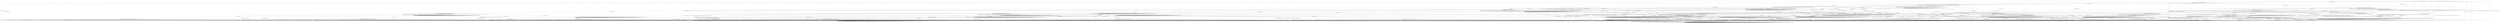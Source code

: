 digraph g {

	s0 [shape="circle" label="s0"];
	s1 [shape="circle" label="s1"];
	s2 [shape="circle" label="s2"];
	s3 [shape="circle" label="s3"];
	s4 [shape="circle" label="s4"];
	s5 [shape="circle" label="s5"];
	s6 [shape="circle" label="s6"];
	s7 [shape="circle" label="s7"];
	s8 [shape="circle" label="s8"];
	s9 [shape="circle" label="s9"];
	s10 [shape="circle" label="s10"];
	s11 [shape="circle" label="s11"];
	s12 [shape="circle" label="s12"];
	s13 [shape="circle" label="s13"];
	s14 [shape="circle" label="s14"];
	s15 [shape="circle" label="s15"];
	s16 [shape="circle" label="s16"];
	s17 [shape="circle" label="s17"];
	s18 [shape="circle" label="s18"];
	s19 [shape="circle" label="s19"];
	s20 [shape="circle" label="s20"];
	s21 [shape="circle" label="s21"];
	s22 [shape="circle" label="s22"];
	s23 [shape="circle" label="s23"];
	s24 [shape="circle" label="s24"];
	s25 [shape="circle" label="s25"];
	s26 [shape="circle" label="s26"];
	s27 [shape="circle" label="s27"];
	s28 [shape="circle" label="s28"];
	s29 [shape="circle" label="s29"];
	s30 [shape="circle" label="s30"];
	s31 [shape="circle" label="s31"];
	s32 [shape="circle" label="s32"];
	s33 [shape="circle" label="s33"];
	s34 [shape="circle" label="s34"];
	s35 [shape="circle" label="s35"];
	s36 [shape="circle" label="s36"];
	s37 [shape="circle" label="s37"];
	s38 [shape="circle" label="s38"];
	s39 [shape="circle" label="s39"];
	s40 [shape="circle" label="s40"];
	s41 [shape="circle" label="s41"];
	s42 [shape="circle" label="s42"];
	s43 [shape="circle" label="s43"];
	s44 [shape="circle" label="s44"];
	s45 [shape="circle" label="s45"];
	s46 [shape="circle" label="s46"];
	s47 [shape="circle" label="s47"];
	s48 [shape="circle" label="s48"];
	s49 [shape="circle" label="s49"];
	s50 [shape="circle" label="s50"];
	s51 [shape="circle" label="s51"];
	s52 [shape="circle" label="s52"];
	s53 [shape="circle" label="s53"];
	s54 [shape="circle" label="s54"];
	s55 [shape="circle" label="s55"];
	s0 -> s2 [label="HELLO_VERIFY_REQUEST / CLIENT_HELLO+"];
	s0 -> s6 [label="ECDH_SERVER_HELLO / CLIENT_HELLO"];
	s0 -> s1 [label="ECDH_SERVER_KEY_EXCHANGE / CLIENT_HELLO"];
	s0 -> s1 [label="RSA_SIGN_CERTIFICATE_REQUEST / CLIENT_HELLO"];
	s0 -> s1 [label="RSA_FIXED_ECDH_CERTIFICATE_REQUEST / CLIENT_HELLO"];
	s0 -> s1 [label="RSA_FIXED_DH_CERTIFICATE_REQUEST / CLIENT_HELLO"];
	s0 -> s1 [label="DSS_SIGN_CERTIFICATE_REQUEST / CLIENT_HELLO"];
	s0 -> s1 [label="DSS_FIXED_DH_CERTIFICATE_REQUEST / CLIENT_HELLO"];
	s0 -> s1 [label="ECDSA_SIGN_CERTIFICATE_REQUEST / CLIENT_HELLO"];
	s0 -> s1 [label="SERVER_HELLO_DONE / CLIENT_HELLO"];
	s0 -> s5 [label="CHANGE_CIPHER_SPEC / CLIENT_HELLO"];
	s0 -> s1 [label="FINISHED / CLIENT_HELLO"];
	s0 -> s3 [label="APPLICATION / CLIENT_HELLO|Alert(FATAL,UNEXPECTED_MESSAGE)"];
	s0 -> s1 [label="CERTIFICATE / CLIENT_HELLO"];
	s0 -> s24 [label="EMPTY_CERTIFICATE / CLIENT_HELLO"];
	s0 -> s3 [label="Alert(WARNING,CLOSE_NOTIFY) / CLIENT_HELLO|Alert(WARNING,CLOSE_NOTIFY)"];
	s0 -> s3 [label="Alert(FATAL,UNEXPECTED_MESSAGE) / CLIENT_HELLO"];
	s1 -> s1 [label="HELLO_VERIFY_REQUEST / TIMEOUT"];
	s1 -> s1 [label="ECDH_SERVER_HELLO / TIMEOUT"];
	s1 -> s1 [label="ECDH_SERVER_KEY_EXCHANGE / TIMEOUT"];
	s1 -> s1 [label="RSA_SIGN_CERTIFICATE_REQUEST / TIMEOUT"];
	s1 -> s1 [label="RSA_FIXED_ECDH_CERTIFICATE_REQUEST / TIMEOUT"];
	s1 -> s1 [label="RSA_FIXED_DH_CERTIFICATE_REQUEST / TIMEOUT"];
	s1 -> s1 [label="DSS_SIGN_CERTIFICATE_REQUEST / TIMEOUT"];
	s1 -> s1 [label="DSS_FIXED_DH_CERTIFICATE_REQUEST / TIMEOUT"];
	s1 -> s1 [label="ECDSA_SIGN_CERTIFICATE_REQUEST / TIMEOUT"];
	s1 -> s1 [label="SERVER_HELLO_DONE / TIMEOUT"];
	s1 -> s5 [label="CHANGE_CIPHER_SPEC / TIMEOUT"];
	s1 -> s1 [label="FINISHED / TIMEOUT"];
	s1 -> s3 [label="APPLICATION / Alert(FATAL,UNEXPECTED_MESSAGE)"];
	s1 -> s1 [label="CERTIFICATE / TIMEOUT"];
	s1 -> s1 [label="EMPTY_CERTIFICATE / TIMEOUT"];
	s1 -> s3 [label="Alert(WARNING,CLOSE_NOTIFY) / Alert(WARNING,CLOSE_NOTIFY)"];
	s1 -> s3 [label="Alert(FATAL,UNEXPECTED_MESSAGE) / TIMEOUT"];
	s2 -> s2 [label="HELLO_VERIFY_REQUEST / CLIENT_HELLO"];
	s2 -> s6 [label="ECDH_SERVER_HELLO / TIMEOUT"];
	s2 -> s1 [label="ECDH_SERVER_KEY_EXCHANGE / TIMEOUT"];
	s2 -> s1 [label="RSA_SIGN_CERTIFICATE_REQUEST / TIMEOUT"];
	s2 -> s1 [label="RSA_FIXED_ECDH_CERTIFICATE_REQUEST / TIMEOUT"];
	s2 -> s1 [label="RSA_FIXED_DH_CERTIFICATE_REQUEST / TIMEOUT"];
	s2 -> s1 [label="DSS_SIGN_CERTIFICATE_REQUEST / TIMEOUT"];
	s2 -> s1 [label="DSS_FIXED_DH_CERTIFICATE_REQUEST / TIMEOUT"];
	s2 -> s1 [label="ECDSA_SIGN_CERTIFICATE_REQUEST / TIMEOUT"];
	s2 -> s1 [label="SERVER_HELLO_DONE / TIMEOUT"];
	s2 -> s5 [label="CHANGE_CIPHER_SPEC / TIMEOUT"];
	s2 -> s1 [label="FINISHED / TIMEOUT"];
	s2 -> s3 [label="APPLICATION / Alert(FATAL,UNEXPECTED_MESSAGE)"];
	s2 -> s1 [label="CERTIFICATE / TIMEOUT"];
	s2 -> s24 [label="EMPTY_CERTIFICATE / TIMEOUT"];
	s2 -> s3 [label="Alert(WARNING,CLOSE_NOTIFY) / Alert(WARNING,CLOSE_NOTIFY)"];
	s2 -> s3 [label="Alert(FATAL,UNEXPECTED_MESSAGE) / TIMEOUT"];
	s3 -> s4 [label="HELLO_VERIFY_REQUEST / TIMEOUT"];
	s3 -> s4 [label="ECDH_SERVER_HELLO / TIMEOUT"];
	s3 -> s4 [label="ECDH_SERVER_KEY_EXCHANGE / TIMEOUT"];
	s3 -> s4 [label="RSA_SIGN_CERTIFICATE_REQUEST / TIMEOUT"];
	s3 -> s4 [label="RSA_FIXED_ECDH_CERTIFICATE_REQUEST / TIMEOUT"];
	s3 -> s4 [label="RSA_FIXED_DH_CERTIFICATE_REQUEST / TIMEOUT"];
	s3 -> s4 [label="DSS_SIGN_CERTIFICATE_REQUEST / TIMEOUT"];
	s3 -> s4 [label="DSS_FIXED_DH_CERTIFICATE_REQUEST / TIMEOUT"];
	s3 -> s4 [label="ECDSA_SIGN_CERTIFICATE_REQUEST / TIMEOUT"];
	s3 -> s4 [label="SERVER_HELLO_DONE / TIMEOUT"];
	s3 -> s4 [label="CHANGE_CIPHER_SPEC / TIMEOUT"];
	s3 -> s4 [label="FINISHED / TIMEOUT"];
	s3 -> s4 [label="APPLICATION / TIMEOUT"];
	s3 -> s4 [label="CERTIFICATE / TIMEOUT"];
	s3 -> s4 [label="EMPTY_CERTIFICATE / TIMEOUT"];
	s3 -> s4 [label="Alert(WARNING,CLOSE_NOTIFY) / TIMEOUT"];
	s3 -> s4 [label="Alert(FATAL,UNEXPECTED_MESSAGE) / TIMEOUT"];
	s4 -> s4 [label="HELLO_VERIFY_REQUEST / SOCKET_CLOSED"];
	s4 -> s4 [label="ECDH_SERVER_HELLO / SOCKET_CLOSED"];
	s4 -> s4 [label="ECDH_SERVER_KEY_EXCHANGE / SOCKET_CLOSED"];
	s4 -> s4 [label="RSA_SIGN_CERTIFICATE_REQUEST / SOCKET_CLOSED"];
	s4 -> s4 [label="RSA_FIXED_ECDH_CERTIFICATE_REQUEST / SOCKET_CLOSED"];
	s4 -> s4 [label="RSA_FIXED_DH_CERTIFICATE_REQUEST / SOCKET_CLOSED"];
	s4 -> s4 [label="DSS_SIGN_CERTIFICATE_REQUEST / SOCKET_CLOSED"];
	s4 -> s4 [label="DSS_FIXED_DH_CERTIFICATE_REQUEST / SOCKET_CLOSED"];
	s4 -> s4 [label="ECDSA_SIGN_CERTIFICATE_REQUEST / SOCKET_CLOSED"];
	s4 -> s4 [label="SERVER_HELLO_DONE / SOCKET_CLOSED"];
	s4 -> s4 [label="CHANGE_CIPHER_SPEC / SOCKET_CLOSED"];
	s4 -> s4 [label="FINISHED / SOCKET_CLOSED"];
	s4 -> s4 [label="APPLICATION / SOCKET_CLOSED"];
	s4 -> s4 [label="CERTIFICATE / SOCKET_CLOSED"];
	s4 -> s4 [label="EMPTY_CERTIFICATE / SOCKET_CLOSED"];
	s4 -> s4 [label="Alert(WARNING,CLOSE_NOTIFY) / SOCKET_CLOSED"];
	s4 -> s4 [label="Alert(FATAL,UNEXPECTED_MESSAGE) / SOCKET_CLOSED"];
	s5 -> s5 [label="HELLO_VERIFY_REQUEST / TIMEOUT"];
	s5 -> s5 [label="ECDH_SERVER_HELLO / TIMEOUT"];
	s5 -> s5 [label="ECDH_SERVER_KEY_EXCHANGE / TIMEOUT"];
	s5 -> s5 [label="RSA_SIGN_CERTIFICATE_REQUEST / TIMEOUT"];
	s5 -> s5 [label="RSA_FIXED_ECDH_CERTIFICATE_REQUEST / TIMEOUT"];
	s5 -> s5 [label="RSA_FIXED_DH_CERTIFICATE_REQUEST / TIMEOUT"];
	s5 -> s5 [label="DSS_SIGN_CERTIFICATE_REQUEST / TIMEOUT"];
	s5 -> s5 [label="DSS_FIXED_DH_CERTIFICATE_REQUEST / TIMEOUT"];
	s5 -> s5 [label="ECDSA_SIGN_CERTIFICATE_REQUEST / TIMEOUT"];
	s5 -> s5 [label="SERVER_HELLO_DONE / TIMEOUT"];
	s5 -> s5 [label="CHANGE_CIPHER_SPEC / TIMEOUT"];
	s5 -> s5 [label="FINISHED / TIMEOUT"];
	s5 -> s5 [label="APPLICATION / TIMEOUT"];
	s5 -> s5 [label="CERTIFICATE / TIMEOUT"];
	s5 -> s5 [label="EMPTY_CERTIFICATE / TIMEOUT"];
	s5 -> s5 [label="Alert(WARNING,CLOSE_NOTIFY) / TIMEOUT"];
	s5 -> s5 [label="Alert(FATAL,UNEXPECTED_MESSAGE) / TIMEOUT"];
	s6 -> s8 [label="HELLO_VERIFY_REQUEST / TIMEOUT"];
	s6 -> s15 [label="ECDH_SERVER_HELLO / TIMEOUT"];
	s6 -> s10 [label="ECDH_SERVER_KEY_EXCHANGE / TIMEOUT"];
	s6 -> s18 [label="RSA_SIGN_CERTIFICATE_REQUEST / TIMEOUT"];
	s6 -> s18 [label="RSA_FIXED_ECDH_CERTIFICATE_REQUEST / TIMEOUT"];
	s6 -> s18 [label="RSA_FIXED_DH_CERTIFICATE_REQUEST / TIMEOUT"];
	s6 -> s18 [label="DSS_SIGN_CERTIFICATE_REQUEST / TIMEOUT"];
	s6 -> s18 [label="DSS_FIXED_DH_CERTIFICATE_REQUEST / TIMEOUT"];
	s6 -> s18 [label="ECDSA_SIGN_CERTIFICATE_REQUEST / TIMEOUT"];
	s6 -> s3 [label="SERVER_HELLO_DONE / Alert(FATAL,INTERNAL_ERROR)"];
	s6 -> s7 [label="CHANGE_CIPHER_SPEC / TIMEOUT"];
	s6 -> s8 [label="FINISHED / TIMEOUT"];
	s6 -> s3 [label="APPLICATION / Alert(FATAL,UNEXPECTED_MESSAGE)"];
	s6 -> s44 [label="CERTIFICATE / TIMEOUT"];
	s6 -> s9 [label="EMPTY_CERTIFICATE / TIMEOUT"];
	s6 -> s3 [label="Alert(WARNING,CLOSE_NOTIFY) / Alert(WARNING,CLOSE_NOTIFY)"];
	s6 -> s3 [label="Alert(FATAL,UNEXPECTED_MESSAGE) / TIMEOUT"];
	s7 -> s3 [label="HELLO_VERIFY_REQUEST / Alert(FATAL,UNEXPECTED_MESSAGE)"];
	s7 -> s3 [label="ECDH_SERVER_HELLO / Alert(FATAL,UNEXPECTED_MESSAGE)"];
	s7 -> s3 [label="ECDH_SERVER_KEY_EXCHANGE / Alert(FATAL,UNEXPECTED_MESSAGE)"];
	s7 -> s3 [label="RSA_SIGN_CERTIFICATE_REQUEST / Alert(FATAL,UNEXPECTED_MESSAGE)"];
	s7 -> s3 [label="RSA_FIXED_ECDH_CERTIFICATE_REQUEST / Alert(FATAL,UNEXPECTED_MESSAGE)"];
	s7 -> s3 [label="RSA_FIXED_DH_CERTIFICATE_REQUEST / Alert(FATAL,UNEXPECTED_MESSAGE)"];
	s7 -> s3 [label="DSS_SIGN_CERTIFICATE_REQUEST / Alert(FATAL,UNEXPECTED_MESSAGE)"];
	s7 -> s3 [label="DSS_FIXED_DH_CERTIFICATE_REQUEST / Alert(FATAL,UNEXPECTED_MESSAGE)"];
	s7 -> s3 [label="ECDSA_SIGN_CERTIFICATE_REQUEST / Alert(FATAL,UNEXPECTED_MESSAGE)"];
	s7 -> s3 [label="SERVER_HELLO_DONE / Alert(FATAL,UNEXPECTED_MESSAGE)"];
	s7 -> s5 [label="CHANGE_CIPHER_SPEC / TIMEOUT"];
	s7 -> s3 [label="FINISHED / Alert(FATAL,UNEXPECTED_MESSAGE)"];
	s7 -> s7 [label="APPLICATION / TIMEOUT"];
	s7 -> s3 [label="CERTIFICATE / Alert(FATAL,UNEXPECTED_MESSAGE)"];
	s7 -> s3 [label="EMPTY_CERTIFICATE / Alert(FATAL,UNEXPECTED_MESSAGE)"];
	s7 -> s7 [label="Alert(WARNING,CLOSE_NOTIFY) / TIMEOUT"];
	s7 -> s7 [label="Alert(FATAL,UNEXPECTED_MESSAGE) / TIMEOUT"];
	s8 -> s8 [label="HELLO_VERIFY_REQUEST / TIMEOUT"];
	s8 -> s20 [label="ECDH_SERVER_HELLO / TIMEOUT"];
	s8 -> s8 [label="ECDH_SERVER_KEY_EXCHANGE / TIMEOUT"];
	s8 -> s42 [label="RSA_SIGN_CERTIFICATE_REQUEST / TIMEOUT"];
	s8 -> s42 [label="RSA_FIXED_ECDH_CERTIFICATE_REQUEST / TIMEOUT"];
	s8 -> s42 [label="RSA_FIXED_DH_CERTIFICATE_REQUEST / TIMEOUT"];
	s8 -> s42 [label="DSS_SIGN_CERTIFICATE_REQUEST / TIMEOUT"];
	s8 -> s42 [label="DSS_FIXED_DH_CERTIFICATE_REQUEST / TIMEOUT"];
	s8 -> s42 [label="ECDSA_SIGN_CERTIFICATE_REQUEST / TIMEOUT"];
	s8 -> s3 [label="SERVER_HELLO_DONE / Alert(FATAL,UNEXPECTED_MESSAGE)"];
	s8 -> s7 [label="CHANGE_CIPHER_SPEC / TIMEOUT"];
	s8 -> s20 [label="FINISHED / TIMEOUT"];
	s8 -> s3 [label="APPLICATION / Alert(FATAL,UNEXPECTED_MESSAGE)"];
	s8 -> s8 [label="CERTIFICATE / TIMEOUT"];
	s8 -> s8 [label="EMPTY_CERTIFICATE / TIMEOUT"];
	s8 -> s3 [label="Alert(WARNING,CLOSE_NOTIFY) / Alert(WARNING,CLOSE_NOTIFY)"];
	s8 -> s3 [label="Alert(FATAL,UNEXPECTED_MESSAGE) / TIMEOUT"];
	s9 -> s9 [label="HELLO_VERIFY_REQUEST / TIMEOUT"];
	s9 -> s13 [label="ECDH_SERVER_HELLO / TIMEOUT"];
	s9 -> s9 [label="ECDH_SERVER_KEY_EXCHANGE / TIMEOUT"];
	s9 -> s29 [label="RSA_SIGN_CERTIFICATE_REQUEST / TIMEOUT"];
	s9 -> s29 [label="RSA_FIXED_ECDH_CERTIFICATE_REQUEST / TIMEOUT"];
	s9 -> s29 [label="RSA_FIXED_DH_CERTIFICATE_REQUEST / TIMEOUT"];
	s9 -> s29 [label="DSS_SIGN_CERTIFICATE_REQUEST / TIMEOUT"];
	s9 -> s29 [label="DSS_FIXED_DH_CERTIFICATE_REQUEST / TIMEOUT"];
	s9 -> s29 [label="ECDSA_SIGN_CERTIFICATE_REQUEST / TIMEOUT"];
	s9 -> s3 [label="SERVER_HELLO_DONE / Alert(FATAL,BAD_CERTIFICATE)"];
	s9 -> s12 [label="CHANGE_CIPHER_SPEC / TIMEOUT"];
	s9 -> s9 [label="FINISHED / TIMEOUT"];
	s9 -> s3 [label="APPLICATION / Alert(FATAL,UNEXPECTED_MESSAGE)"];
	s9 -> s13 [label="CERTIFICATE / TIMEOUT"];
	s9 -> s13 [label="EMPTY_CERTIFICATE / TIMEOUT"];
	s9 -> s3 [label="Alert(WARNING,CLOSE_NOTIFY) / Alert(WARNING,CLOSE_NOTIFY)"];
	s9 -> s3 [label="Alert(FATAL,UNEXPECTED_MESSAGE) / TIMEOUT"];
	s10 -> s10 [label="HELLO_VERIFY_REQUEST / TIMEOUT"];
	s10 -> s14 [label="ECDH_SERVER_HELLO / TIMEOUT"];
	s10 -> s14 [label="ECDH_SERVER_KEY_EXCHANGE / TIMEOUT"];
	s10 -> s23 [label="RSA_SIGN_CERTIFICATE_REQUEST / TIMEOUT"];
	s10 -> s23 [label="RSA_FIXED_ECDH_CERTIFICATE_REQUEST / TIMEOUT"];
	s10 -> s23 [label="RSA_FIXED_DH_CERTIFICATE_REQUEST / TIMEOUT"];
	s10 -> s23 [label="DSS_SIGN_CERTIFICATE_REQUEST / TIMEOUT"];
	s10 -> s23 [label="DSS_FIXED_DH_CERTIFICATE_REQUEST / TIMEOUT"];
	s10 -> s23 [label="ECDSA_SIGN_CERTIFICATE_REQUEST / TIMEOUT"];
	s10 -> s3 [label="SERVER_HELLO_DONE / Alert(FATAL,HANDSHAKE_FAILURE)"];
	s10 -> s11 [label="CHANGE_CIPHER_SPEC / TIMEOUT"];
	s10 -> s10 [label="FINISHED / TIMEOUT"];
	s10 -> s3 [label="APPLICATION / Alert(FATAL,UNEXPECTED_MESSAGE)"];
	s10 -> s10 [label="CERTIFICATE / TIMEOUT"];
	s10 -> s10 [label="EMPTY_CERTIFICATE / TIMEOUT"];
	s10 -> s3 [label="Alert(WARNING,CLOSE_NOTIFY) / Alert(WARNING,CLOSE_NOTIFY)"];
	s10 -> s3 [label="Alert(FATAL,UNEXPECTED_MESSAGE) / TIMEOUT"];
	s11 -> s3 [label="HELLO_VERIFY_REQUEST / Alert(FATAL,HANDSHAKE_FAILURE)"];
	s11 -> s3 [label="ECDH_SERVER_HELLO / Alert(FATAL,HANDSHAKE_FAILURE)"];
	s11 -> s3 [label="ECDH_SERVER_KEY_EXCHANGE / Alert(FATAL,HANDSHAKE_FAILURE)"];
	s11 -> s3 [label="RSA_SIGN_CERTIFICATE_REQUEST / Alert(FATAL,HANDSHAKE_FAILURE)"];
	s11 -> s3 [label="RSA_FIXED_ECDH_CERTIFICATE_REQUEST / Alert(FATAL,HANDSHAKE_FAILURE)"];
	s11 -> s3 [label="RSA_FIXED_DH_CERTIFICATE_REQUEST / Alert(FATAL,HANDSHAKE_FAILURE)"];
	s11 -> s3 [label="DSS_SIGN_CERTIFICATE_REQUEST / Alert(FATAL,HANDSHAKE_FAILURE)"];
	s11 -> s3 [label="DSS_FIXED_DH_CERTIFICATE_REQUEST / Alert(FATAL,HANDSHAKE_FAILURE)"];
	s11 -> s3 [label="ECDSA_SIGN_CERTIFICATE_REQUEST / Alert(FATAL,HANDSHAKE_FAILURE)"];
	s11 -> s3 [label="SERVER_HELLO_DONE / Alert(FATAL,HANDSHAKE_FAILURE)"];
	s11 -> s5 [label="CHANGE_CIPHER_SPEC / TIMEOUT"];
	s11 -> s3 [label="FINISHED / Alert(FATAL,HANDSHAKE_FAILURE)"];
	s11 -> s11 [label="APPLICATION / TIMEOUT"];
	s11 -> s3 [label="CERTIFICATE / Alert(FATAL,HANDSHAKE_FAILURE)"];
	s11 -> s3 [label="EMPTY_CERTIFICATE / Alert(FATAL,HANDSHAKE_FAILURE)"];
	s11 -> s11 [label="Alert(WARNING,CLOSE_NOTIFY) / TIMEOUT"];
	s11 -> s11 [label="Alert(FATAL,UNEXPECTED_MESSAGE) / TIMEOUT"];
	s12 -> s3 [label="HELLO_VERIFY_REQUEST / Alert(FATAL,BAD_CERTIFICATE)"];
	s12 -> s3 [label="ECDH_SERVER_HELLO / Alert(FATAL,BAD_CERTIFICATE)"];
	s12 -> s3 [label="ECDH_SERVER_KEY_EXCHANGE / Alert(FATAL,BAD_CERTIFICATE)"];
	s12 -> s3 [label="RSA_SIGN_CERTIFICATE_REQUEST / Alert(FATAL,BAD_CERTIFICATE)"];
	s12 -> s3 [label="RSA_FIXED_ECDH_CERTIFICATE_REQUEST / Alert(FATAL,BAD_CERTIFICATE)"];
	s12 -> s3 [label="RSA_FIXED_DH_CERTIFICATE_REQUEST / Alert(FATAL,BAD_CERTIFICATE)"];
	s12 -> s3 [label="DSS_SIGN_CERTIFICATE_REQUEST / Alert(FATAL,BAD_CERTIFICATE)"];
	s12 -> s3 [label="DSS_FIXED_DH_CERTIFICATE_REQUEST / Alert(FATAL,BAD_CERTIFICATE)"];
	s12 -> s3 [label="ECDSA_SIGN_CERTIFICATE_REQUEST / Alert(FATAL,BAD_CERTIFICATE)"];
	s12 -> s3 [label="SERVER_HELLO_DONE / Alert(FATAL,BAD_CERTIFICATE)"];
	s12 -> s5 [label="CHANGE_CIPHER_SPEC / TIMEOUT"];
	s12 -> s3 [label="FINISHED / Alert(FATAL,BAD_CERTIFICATE)"];
	s12 -> s12 [label="APPLICATION / TIMEOUT"];
	s12 -> s3 [label="CERTIFICATE / Alert(FATAL,BAD_CERTIFICATE)"];
	s12 -> s3 [label="EMPTY_CERTIFICATE / Alert(FATAL,BAD_CERTIFICATE)"];
	s12 -> s12 [label="Alert(WARNING,CLOSE_NOTIFY) / TIMEOUT"];
	s12 -> s12 [label="Alert(FATAL,UNEXPECTED_MESSAGE) / TIMEOUT"];
	s13 -> s13 [label="HELLO_VERIFY_REQUEST / TIMEOUT"];
	s13 -> s13 [label="ECDH_SERVER_HELLO / TIMEOUT"];
	s13 -> s13 [label="ECDH_SERVER_KEY_EXCHANGE / TIMEOUT"];
	s13 -> s13 [label="RSA_SIGN_CERTIFICATE_REQUEST / TIMEOUT"];
	s13 -> s13 [label="RSA_FIXED_ECDH_CERTIFICATE_REQUEST / TIMEOUT"];
	s13 -> s13 [label="RSA_FIXED_DH_CERTIFICATE_REQUEST / TIMEOUT"];
	s13 -> s13 [label="DSS_SIGN_CERTIFICATE_REQUEST / TIMEOUT"];
	s13 -> s13 [label="DSS_FIXED_DH_CERTIFICATE_REQUEST / TIMEOUT"];
	s13 -> s13 [label="ECDSA_SIGN_CERTIFICATE_REQUEST / TIMEOUT"];
	s13 -> s13 [label="SERVER_HELLO_DONE / TIMEOUT"];
	s13 -> s12 [label="CHANGE_CIPHER_SPEC / TIMEOUT"];
	s13 -> s13 [label="FINISHED / TIMEOUT"];
	s13 -> s3 [label="APPLICATION / Alert(FATAL,UNEXPECTED_MESSAGE)"];
	s13 -> s13 [label="CERTIFICATE / TIMEOUT"];
	s13 -> s13 [label="EMPTY_CERTIFICATE / TIMEOUT"];
	s13 -> s3 [label="Alert(WARNING,CLOSE_NOTIFY) / Alert(WARNING,CLOSE_NOTIFY)"];
	s13 -> s3 [label="Alert(FATAL,UNEXPECTED_MESSAGE) / TIMEOUT"];
	s14 -> s14 [label="HELLO_VERIFY_REQUEST / TIMEOUT"];
	s14 -> s14 [label="ECDH_SERVER_HELLO / TIMEOUT"];
	s14 -> s14 [label="ECDH_SERVER_KEY_EXCHANGE / TIMEOUT"];
	s14 -> s14 [label="RSA_SIGN_CERTIFICATE_REQUEST / TIMEOUT"];
	s14 -> s14 [label="RSA_FIXED_ECDH_CERTIFICATE_REQUEST / TIMEOUT"];
	s14 -> s14 [label="RSA_FIXED_DH_CERTIFICATE_REQUEST / TIMEOUT"];
	s14 -> s14 [label="DSS_SIGN_CERTIFICATE_REQUEST / TIMEOUT"];
	s14 -> s14 [label="DSS_FIXED_DH_CERTIFICATE_REQUEST / TIMEOUT"];
	s14 -> s14 [label="ECDSA_SIGN_CERTIFICATE_REQUEST / TIMEOUT"];
	s14 -> s14 [label="SERVER_HELLO_DONE / TIMEOUT"];
	s14 -> s11 [label="CHANGE_CIPHER_SPEC / TIMEOUT"];
	s14 -> s14 [label="FINISHED / TIMEOUT"];
	s14 -> s3 [label="APPLICATION / Alert(FATAL,UNEXPECTED_MESSAGE)"];
	s14 -> s14 [label="CERTIFICATE / TIMEOUT"];
	s14 -> s14 [label="EMPTY_CERTIFICATE / TIMEOUT"];
	s14 -> s3 [label="Alert(WARNING,CLOSE_NOTIFY) / Alert(WARNING,CLOSE_NOTIFY)"];
	s14 -> s3 [label="Alert(FATAL,UNEXPECTED_MESSAGE) / TIMEOUT"];
	s15 -> s20 [label="HELLO_VERIFY_REQUEST / TIMEOUT"];
	s15 -> s15 [label="ECDH_SERVER_HELLO / TIMEOUT"];
	s15 -> s14 [label="ECDH_SERVER_KEY_EXCHANGE / TIMEOUT"];
	s15 -> s39 [label="RSA_SIGN_CERTIFICATE_REQUEST / TIMEOUT"];
	s15 -> s39 [label="RSA_FIXED_ECDH_CERTIFICATE_REQUEST / TIMEOUT"];
	s15 -> s39 [label="RSA_FIXED_DH_CERTIFICATE_REQUEST / TIMEOUT"];
	s15 -> s39 [label="DSS_SIGN_CERTIFICATE_REQUEST / TIMEOUT"];
	s15 -> s39 [label="DSS_FIXED_DH_CERTIFICATE_REQUEST / TIMEOUT"];
	s15 -> s39 [label="ECDSA_SIGN_CERTIFICATE_REQUEST / TIMEOUT"];
	s15 -> s16 [label="SERVER_HELLO_DONE / TIMEOUT"];
	s15 -> s7 [label="CHANGE_CIPHER_SPEC / TIMEOUT"];
	s15 -> s20 [label="FINISHED / TIMEOUT"];
	s15 -> s3 [label="APPLICATION / Alert(FATAL,UNEXPECTED_MESSAGE)"];
	s15 -> s15 [label="CERTIFICATE / TIMEOUT"];
	s15 -> s13 [label="EMPTY_CERTIFICATE / TIMEOUT"];
	s15 -> s3 [label="Alert(WARNING,CLOSE_NOTIFY) / Alert(WARNING,CLOSE_NOTIFY)"];
	s15 -> s3 [label="Alert(FATAL,UNEXPECTED_MESSAGE) / TIMEOUT"];
	s16 -> s16 [label="HELLO_VERIFY_REQUEST / TIMEOUT"];
	s16 -> s16 [label="ECDH_SERVER_HELLO / TIMEOUT"];
	s16 -> s16 [label="ECDH_SERVER_KEY_EXCHANGE / TIMEOUT"];
	s16 -> s16 [label="RSA_SIGN_CERTIFICATE_REQUEST / TIMEOUT"];
	s16 -> s16 [label="RSA_FIXED_ECDH_CERTIFICATE_REQUEST / TIMEOUT"];
	s16 -> s16 [label="RSA_FIXED_DH_CERTIFICATE_REQUEST / TIMEOUT"];
	s16 -> s16 [label="DSS_SIGN_CERTIFICATE_REQUEST / TIMEOUT"];
	s16 -> s16 [label="DSS_FIXED_DH_CERTIFICATE_REQUEST / TIMEOUT"];
	s16 -> s16 [label="ECDSA_SIGN_CERTIFICATE_REQUEST / TIMEOUT"];
	s16 -> s16 [label="SERVER_HELLO_DONE / TIMEOUT"];
	s16 -> s17 [label="CHANGE_CIPHER_SPEC / TIMEOUT"];
	s16 -> s16 [label="FINISHED / TIMEOUT"];
	s16 -> s3 [label="APPLICATION / Alert(FATAL,UNEXPECTED_MESSAGE)"];
	s16 -> s16 [label="CERTIFICATE / TIMEOUT"];
	s16 -> s16 [label="EMPTY_CERTIFICATE / TIMEOUT"];
	s16 -> s3 [label="Alert(WARNING,CLOSE_NOTIFY) / Alert(WARNING,CLOSE_NOTIFY)"];
	s16 -> s3 [label="Alert(FATAL,UNEXPECTED_MESSAGE) / TIMEOUT"];
	s17 -> s3 [label="HELLO_VERIFY_REQUEST / Alert(FATAL,INTERNAL_ERROR)"];
	s17 -> s3 [label="ECDH_SERVER_HELLO / Alert(FATAL,INTERNAL_ERROR)"];
	s17 -> s3 [label="ECDH_SERVER_KEY_EXCHANGE / Alert(FATAL,INTERNAL_ERROR)"];
	s17 -> s3 [label="RSA_SIGN_CERTIFICATE_REQUEST / Alert(FATAL,INTERNAL_ERROR)"];
	s17 -> s3 [label="RSA_FIXED_ECDH_CERTIFICATE_REQUEST / Alert(FATAL,INTERNAL_ERROR)"];
	s17 -> s3 [label="RSA_FIXED_DH_CERTIFICATE_REQUEST / Alert(FATAL,INTERNAL_ERROR)"];
	s17 -> s3 [label="DSS_SIGN_CERTIFICATE_REQUEST / Alert(FATAL,INTERNAL_ERROR)"];
	s17 -> s3 [label="DSS_FIXED_DH_CERTIFICATE_REQUEST / Alert(FATAL,INTERNAL_ERROR)"];
	s17 -> s3 [label="ECDSA_SIGN_CERTIFICATE_REQUEST / Alert(FATAL,INTERNAL_ERROR)"];
	s17 -> s3 [label="SERVER_HELLO_DONE / Alert(FATAL,INTERNAL_ERROR)"];
	s17 -> s5 [label="CHANGE_CIPHER_SPEC / TIMEOUT"];
	s17 -> s3 [label="FINISHED / Alert(FATAL,INTERNAL_ERROR)"];
	s17 -> s17 [label="APPLICATION / TIMEOUT"];
	s17 -> s3 [label="CERTIFICATE / Alert(FATAL,INTERNAL_ERROR)"];
	s17 -> s3 [label="EMPTY_CERTIFICATE / Alert(FATAL,INTERNAL_ERROR)"];
	s17 -> s17 [label="Alert(WARNING,CLOSE_NOTIFY) / TIMEOUT"];
	s17 -> s17 [label="Alert(FATAL,UNEXPECTED_MESSAGE) / TIMEOUT"];
	s18 -> s42 [label="HELLO_VERIFY_REQUEST / TIMEOUT"];
	s18 -> s39 [label="ECDH_SERVER_HELLO / TIMEOUT"];
	s18 -> s23 [label="ECDH_SERVER_KEY_EXCHANGE / TIMEOUT"];
	s18 -> s19 [label="RSA_SIGN_CERTIFICATE_REQUEST / TIMEOUT"];
	s18 -> s19 [label="RSA_FIXED_ECDH_CERTIFICATE_REQUEST / TIMEOUT"];
	s18 -> s19 [label="RSA_FIXED_DH_CERTIFICATE_REQUEST / TIMEOUT"];
	s18 -> s19 [label="DSS_SIGN_CERTIFICATE_REQUEST / TIMEOUT"];
	s18 -> s19 [label="DSS_FIXED_DH_CERTIFICATE_REQUEST / TIMEOUT"];
	s18 -> s19 [label="ECDSA_SIGN_CERTIFICATE_REQUEST / TIMEOUT"];
	s18 -> s3 [label="SERVER_HELLO_DONE / TIMEOUT"];
	s18 -> s7 [label="CHANGE_CIPHER_SPEC / TIMEOUT"];
	s18 -> s42 [label="FINISHED / TIMEOUT"];
	s18 -> s3 [label="APPLICATION / Alert(FATAL,UNEXPECTED_MESSAGE)"];
	s18 -> s55 [label="CERTIFICATE / TIMEOUT"];
	s18 -> s29 [label="EMPTY_CERTIFICATE / TIMEOUT"];
	s18 -> s3 [label="Alert(WARNING,CLOSE_NOTIFY) / Alert(WARNING,CLOSE_NOTIFY)"];
	s18 -> s3 [label="Alert(FATAL,UNEXPECTED_MESSAGE) / TIMEOUT"];
	s19 -> s20 [label="HELLO_VERIFY_REQUEST / TIMEOUT"];
	s19 -> s39 [label="ECDH_SERVER_HELLO / TIMEOUT"];
	s19 -> s14 [label="ECDH_SERVER_KEY_EXCHANGE / TIMEOUT"];
	s19 -> s19 [label="RSA_SIGN_CERTIFICATE_REQUEST / TIMEOUT"];
	s19 -> s19 [label="RSA_FIXED_ECDH_CERTIFICATE_REQUEST / TIMEOUT"];
	s19 -> s19 [label="RSA_FIXED_DH_CERTIFICATE_REQUEST / TIMEOUT"];
	s19 -> s19 [label="DSS_SIGN_CERTIFICATE_REQUEST / TIMEOUT"];
	s19 -> s19 [label="DSS_FIXED_DH_CERTIFICATE_REQUEST / TIMEOUT"];
	s19 -> s19 [label="ECDSA_SIGN_CERTIFICATE_REQUEST / TIMEOUT"];
	s19 -> s21 [label="SERVER_HELLO_DONE / TIMEOUT"];
	s19 -> s7 [label="CHANGE_CIPHER_SPEC / TIMEOUT"];
	s19 -> s20 [label="FINISHED / TIMEOUT"];
	s19 -> s3 [label="APPLICATION / Alert(FATAL,UNEXPECTED_MESSAGE)"];
	s19 -> s30 [label="CERTIFICATE / TIMEOUT"];
	s19 -> s13 [label="EMPTY_CERTIFICATE / TIMEOUT"];
	s19 -> s3 [label="Alert(WARNING,CLOSE_NOTIFY) / Alert(WARNING,CLOSE_NOTIFY)"];
	s19 -> s3 [label="Alert(FATAL,UNEXPECTED_MESSAGE) / TIMEOUT"];
	s20 -> s20 [label="HELLO_VERIFY_REQUEST / TIMEOUT"];
	s20 -> s20 [label="ECDH_SERVER_HELLO / TIMEOUT"];
	s20 -> s20 [label="ECDH_SERVER_KEY_EXCHANGE / TIMEOUT"];
	s20 -> s20 [label="RSA_SIGN_CERTIFICATE_REQUEST / TIMEOUT"];
	s20 -> s20 [label="RSA_FIXED_ECDH_CERTIFICATE_REQUEST / TIMEOUT"];
	s20 -> s20 [label="RSA_FIXED_DH_CERTIFICATE_REQUEST / TIMEOUT"];
	s20 -> s20 [label="DSS_SIGN_CERTIFICATE_REQUEST / TIMEOUT"];
	s20 -> s20 [label="DSS_FIXED_DH_CERTIFICATE_REQUEST / TIMEOUT"];
	s20 -> s20 [label="ECDSA_SIGN_CERTIFICATE_REQUEST / TIMEOUT"];
	s20 -> s20 [label="SERVER_HELLO_DONE / TIMEOUT"];
	s20 -> s7 [label="CHANGE_CIPHER_SPEC / TIMEOUT"];
	s20 -> s20 [label="FINISHED / TIMEOUT"];
	s20 -> s3 [label="APPLICATION / Alert(FATAL,UNEXPECTED_MESSAGE)"];
	s20 -> s20 [label="CERTIFICATE / TIMEOUT"];
	s20 -> s20 [label="EMPTY_CERTIFICATE / TIMEOUT"];
	s20 -> s3 [label="Alert(WARNING,CLOSE_NOTIFY) / Alert(WARNING,CLOSE_NOTIFY)"];
	s20 -> s3 [label="Alert(FATAL,UNEXPECTED_MESSAGE) / TIMEOUT"];
	s21 -> s21 [label="HELLO_VERIFY_REQUEST / TIMEOUT"];
	s21 -> s21 [label="ECDH_SERVER_HELLO / TIMEOUT"];
	s21 -> s21 [label="ECDH_SERVER_KEY_EXCHANGE / TIMEOUT"];
	s21 -> s21 [label="RSA_SIGN_CERTIFICATE_REQUEST / TIMEOUT"];
	s21 -> s21 [label="RSA_FIXED_ECDH_CERTIFICATE_REQUEST / TIMEOUT"];
	s21 -> s21 [label="RSA_FIXED_DH_CERTIFICATE_REQUEST / TIMEOUT"];
	s21 -> s21 [label="DSS_SIGN_CERTIFICATE_REQUEST / TIMEOUT"];
	s21 -> s21 [label="DSS_FIXED_DH_CERTIFICATE_REQUEST / TIMEOUT"];
	s21 -> s21 [label="ECDSA_SIGN_CERTIFICATE_REQUEST / TIMEOUT"];
	s21 -> s21 [label="SERVER_HELLO_DONE / TIMEOUT"];
	s21 -> s22 [label="CHANGE_CIPHER_SPEC / TIMEOUT"];
	s21 -> s21 [label="FINISHED / TIMEOUT"];
	s21 -> s3 [label="APPLICATION / Alert(FATAL,UNEXPECTED_MESSAGE)"];
	s21 -> s21 [label="CERTIFICATE / TIMEOUT"];
	s21 -> s21 [label="EMPTY_CERTIFICATE / TIMEOUT"];
	s21 -> s3 [label="Alert(WARNING,CLOSE_NOTIFY) / Alert(WARNING,CLOSE_NOTIFY)"];
	s21 -> s3 [label="Alert(FATAL,UNEXPECTED_MESSAGE) / TIMEOUT"];
	s22 -> s3 [label="HELLO_VERIFY_REQUEST / TIMEOUT"];
	s22 -> s3 [label="ECDH_SERVER_HELLO / TIMEOUT"];
	s22 -> s3 [label="ECDH_SERVER_KEY_EXCHANGE / TIMEOUT"];
	s22 -> s3 [label="RSA_SIGN_CERTIFICATE_REQUEST / TIMEOUT"];
	s22 -> s3 [label="RSA_FIXED_ECDH_CERTIFICATE_REQUEST / TIMEOUT"];
	s22 -> s3 [label="RSA_FIXED_DH_CERTIFICATE_REQUEST / TIMEOUT"];
	s22 -> s3 [label="DSS_SIGN_CERTIFICATE_REQUEST / TIMEOUT"];
	s22 -> s3 [label="DSS_FIXED_DH_CERTIFICATE_REQUEST / TIMEOUT"];
	s22 -> s3 [label="ECDSA_SIGN_CERTIFICATE_REQUEST / TIMEOUT"];
	s22 -> s3 [label="SERVER_HELLO_DONE / TIMEOUT"];
	s22 -> s5 [label="CHANGE_CIPHER_SPEC / TIMEOUT"];
	s22 -> s3 [label="FINISHED / TIMEOUT"];
	s22 -> s22 [label="APPLICATION / TIMEOUT"];
	s22 -> s3 [label="CERTIFICATE / TIMEOUT"];
	s22 -> s3 [label="EMPTY_CERTIFICATE / TIMEOUT"];
	s22 -> s22 [label="Alert(WARNING,CLOSE_NOTIFY) / TIMEOUT"];
	s22 -> s22 [label="Alert(FATAL,UNEXPECTED_MESSAGE) / TIMEOUT"];
	s23 -> s23 [label="HELLO_VERIFY_REQUEST / TIMEOUT"];
	s23 -> s14 [label="ECDH_SERVER_HELLO / TIMEOUT"];
	s23 -> s14 [label="ECDH_SERVER_KEY_EXCHANGE / TIMEOUT"];
	s23 -> s14 [label="RSA_SIGN_CERTIFICATE_REQUEST / TIMEOUT"];
	s23 -> s14 [label="RSA_FIXED_ECDH_CERTIFICATE_REQUEST / TIMEOUT"];
	s23 -> s14 [label="RSA_FIXED_DH_CERTIFICATE_REQUEST / TIMEOUT"];
	s23 -> s14 [label="DSS_SIGN_CERTIFICATE_REQUEST / TIMEOUT"];
	s23 -> s14 [label="DSS_FIXED_DH_CERTIFICATE_REQUEST / TIMEOUT"];
	s23 -> s14 [label="ECDSA_SIGN_CERTIFICATE_REQUEST / TIMEOUT"];
	s23 -> s3 [label="SERVER_HELLO_DONE / Alert(FATAL,HANDSHAKE_FAILURE)"];
	s23 -> s11 [label="CHANGE_CIPHER_SPEC / TIMEOUT"];
	s23 -> s23 [label="FINISHED / TIMEOUT"];
	s23 -> s3 [label="APPLICATION / Alert(FATAL,UNEXPECTED_MESSAGE)"];
	s23 -> s23 [label="CERTIFICATE / TIMEOUT"];
	s23 -> s23 [label="EMPTY_CERTIFICATE / TIMEOUT"];
	s23 -> s3 [label="Alert(WARNING,CLOSE_NOTIFY) / Alert(WARNING,CLOSE_NOTIFY)"];
	s23 -> s3 [label="Alert(FATAL,UNEXPECTED_MESSAGE) / TIMEOUT"];
	s24 -> s24 [label="HELLO_VERIFY_REQUEST / TIMEOUT"];
	s24 -> s24 [label="ECDH_SERVER_HELLO / TIMEOUT"];
	s24 -> s24 [label="ECDH_SERVER_KEY_EXCHANGE / TIMEOUT"];
	s24 -> s27 [label="RSA_SIGN_CERTIFICATE_REQUEST / TIMEOUT"];
	s24 -> s27 [label="RSA_FIXED_ECDH_CERTIFICATE_REQUEST / TIMEOUT"];
	s24 -> s27 [label="RSA_FIXED_DH_CERTIFICATE_REQUEST / TIMEOUT"];
	s24 -> s27 [label="DSS_SIGN_CERTIFICATE_REQUEST / TIMEOUT"];
	s24 -> s27 [label="DSS_FIXED_DH_CERTIFICATE_REQUEST / TIMEOUT"];
	s24 -> s27 [label="ECDSA_SIGN_CERTIFICATE_REQUEST / TIMEOUT"];
	s24 -> s25 [label="SERVER_HELLO_DONE / TIMEOUT"];
	s24 -> s7 [label="CHANGE_CIPHER_SPEC / TIMEOUT"];
	s24 -> s24 [label="FINISHED / TIMEOUT"];
	s24 -> s3 [label="APPLICATION / Alert(FATAL,UNEXPECTED_MESSAGE)"];
	s24 -> s1 [label="CERTIFICATE / TIMEOUT"];
	s24 -> s1 [label="EMPTY_CERTIFICATE / TIMEOUT"];
	s24 -> s3 [label="Alert(WARNING,CLOSE_NOTIFY) / Alert(WARNING,CLOSE_NOTIFY)"];
	s24 -> s3 [label="Alert(FATAL,UNEXPECTED_MESSAGE) / TIMEOUT"];
	s25 -> s25 [label="HELLO_VERIFY_REQUEST / TIMEOUT"];
	s25 -> s25 [label="ECDH_SERVER_HELLO / TIMEOUT"];
	s25 -> s26 [label="ECDH_SERVER_KEY_EXCHANGE / TIMEOUT"];
	s25 -> s28 [label="RSA_SIGN_CERTIFICATE_REQUEST / TIMEOUT"];
	s25 -> s28 [label="RSA_FIXED_ECDH_CERTIFICATE_REQUEST / TIMEOUT"];
	s25 -> s28 [label="RSA_FIXED_DH_CERTIFICATE_REQUEST / TIMEOUT"];
	s25 -> s28 [label="DSS_SIGN_CERTIFICATE_REQUEST / TIMEOUT"];
	s25 -> s28 [label="DSS_FIXED_DH_CERTIFICATE_REQUEST / TIMEOUT"];
	s25 -> s28 [label="ECDSA_SIGN_CERTIFICATE_REQUEST / TIMEOUT"];
	s25 -> s1 [label="SERVER_HELLO_DONE / TIMEOUT"];
	s25 -> s7 [label="CHANGE_CIPHER_SPEC / TIMEOUT"];
	s25 -> s40 [label="FINISHED / TIMEOUT"];
	s25 -> s3 [label="APPLICATION / Alert(FATAL,UNEXPECTED_MESSAGE)"];
	s25 -> s1 [label="CERTIFICATE / TIMEOUT"];
	s25 -> s1 [label="EMPTY_CERTIFICATE / TIMEOUT"];
	s25 -> s3 [label="Alert(WARNING,CLOSE_NOTIFY) / Alert(WARNING,CLOSE_NOTIFY)"];
	s25 -> s3 [label="Alert(FATAL,UNEXPECTED_MESSAGE) / TIMEOUT"];
	s26 -> s43 [label="HELLO_VERIFY_REQUEST / TIMEOUT"];
	s26 -> s26 [label="ECDH_SERVER_HELLO / TIMEOUT"];
	s26 -> s1 [label="ECDH_SERVER_KEY_EXCHANGE / TIMEOUT"];
	s26 -> s26 [label="RSA_SIGN_CERTIFICATE_REQUEST / TIMEOUT"];
	s26 -> s26 [label="RSA_FIXED_ECDH_CERTIFICATE_REQUEST / TIMEOUT"];
	s26 -> s26 [label="RSA_FIXED_DH_CERTIFICATE_REQUEST / TIMEOUT"];
	s26 -> s26 [label="DSS_SIGN_CERTIFICATE_REQUEST / TIMEOUT"];
	s26 -> s26 [label="DSS_FIXED_DH_CERTIFICATE_REQUEST / TIMEOUT"];
	s26 -> s26 [label="ECDSA_SIGN_CERTIFICATE_REQUEST / TIMEOUT"];
	s26 -> s1 [label="SERVER_HELLO_DONE / TIMEOUT"];
	s26 -> s7 [label="CHANGE_CIPHER_SPEC / TIMEOUT"];
	s26 -> s26 [label="FINISHED / TIMEOUT"];
	s26 -> s3 [label="APPLICATION / Alert(FATAL,UNEXPECTED_MESSAGE)"];
	s26 -> s1 [label="CERTIFICATE / TIMEOUT"];
	s26 -> s1 [label="EMPTY_CERTIFICATE / TIMEOUT"];
	s26 -> s3 [label="Alert(WARNING,CLOSE_NOTIFY) / Alert(WARNING,CLOSE_NOTIFY)"];
	s26 -> s3 [label="Alert(FATAL,UNEXPECTED_MESSAGE) / TIMEOUT"];
	s27 -> s27 [label="HELLO_VERIFY_REQUEST / TIMEOUT"];
	s27 -> s27 [label="ECDH_SERVER_HELLO / TIMEOUT"];
	s27 -> s27 [label="ECDH_SERVER_KEY_EXCHANGE / TIMEOUT"];
	s27 -> s1 [label="RSA_SIGN_CERTIFICATE_REQUEST / TIMEOUT"];
	s27 -> s1 [label="RSA_FIXED_ECDH_CERTIFICATE_REQUEST / TIMEOUT"];
	s27 -> s1 [label="RSA_FIXED_DH_CERTIFICATE_REQUEST / TIMEOUT"];
	s27 -> s1 [label="DSS_SIGN_CERTIFICATE_REQUEST / TIMEOUT"];
	s27 -> s1 [label="DSS_FIXED_DH_CERTIFICATE_REQUEST / TIMEOUT"];
	s27 -> s1 [label="ECDSA_SIGN_CERTIFICATE_REQUEST / TIMEOUT"];
	s27 -> s28 [label="SERVER_HELLO_DONE / TIMEOUT"];
	s27 -> s7 [label="CHANGE_CIPHER_SPEC / TIMEOUT"];
	s27 -> s27 [label="FINISHED / TIMEOUT"];
	s27 -> s3 [label="APPLICATION / Alert(FATAL,UNEXPECTED_MESSAGE)"];
	s27 -> s1 [label="CERTIFICATE / TIMEOUT"];
	s27 -> s1 [label="EMPTY_CERTIFICATE / TIMEOUT"];
	s27 -> s3 [label="Alert(WARNING,CLOSE_NOTIFY) / Alert(WARNING,CLOSE_NOTIFY)"];
	s27 -> s3 [label="Alert(FATAL,UNEXPECTED_MESSAGE) / TIMEOUT"];
	s28 -> s28 [label="HELLO_VERIFY_REQUEST / TIMEOUT"];
	s28 -> s28 [label="ECDH_SERVER_HELLO / TIMEOUT"];
	s28 -> s26 [label="ECDH_SERVER_KEY_EXCHANGE / TIMEOUT"];
	s28 -> s1 [label="RSA_SIGN_CERTIFICATE_REQUEST / TIMEOUT"];
	s28 -> s1 [label="RSA_FIXED_ECDH_CERTIFICATE_REQUEST / TIMEOUT"];
	s28 -> s1 [label="RSA_FIXED_DH_CERTIFICATE_REQUEST / TIMEOUT"];
	s28 -> s1 [label="DSS_SIGN_CERTIFICATE_REQUEST / TIMEOUT"];
	s28 -> s1 [label="DSS_FIXED_DH_CERTIFICATE_REQUEST / TIMEOUT"];
	s28 -> s1 [label="ECDSA_SIGN_CERTIFICATE_REQUEST / TIMEOUT"];
	s28 -> s1 [label="SERVER_HELLO_DONE / TIMEOUT"];
	s28 -> s7 [label="CHANGE_CIPHER_SPEC / TIMEOUT"];
	s28 -> s41 [label="FINISHED / TIMEOUT"];
	s28 -> s3 [label="APPLICATION / Alert(FATAL,UNEXPECTED_MESSAGE)"];
	s28 -> s1 [label="CERTIFICATE / TIMEOUT"];
	s28 -> s1 [label="EMPTY_CERTIFICATE / TIMEOUT"];
	s28 -> s3 [label="Alert(WARNING,CLOSE_NOTIFY) / Alert(WARNING,CLOSE_NOTIFY)"];
	s28 -> s3 [label="Alert(FATAL,UNEXPECTED_MESSAGE) / TIMEOUT"];
	s29 -> s29 [label="HELLO_VERIFY_REQUEST / TIMEOUT"];
	s29 -> s13 [label="ECDH_SERVER_HELLO / TIMEOUT"];
	s29 -> s29 [label="ECDH_SERVER_KEY_EXCHANGE / TIMEOUT"];
	s29 -> s13 [label="RSA_SIGN_CERTIFICATE_REQUEST / TIMEOUT"];
	s29 -> s13 [label="RSA_FIXED_ECDH_CERTIFICATE_REQUEST / TIMEOUT"];
	s29 -> s13 [label="RSA_FIXED_DH_CERTIFICATE_REQUEST / TIMEOUT"];
	s29 -> s13 [label="DSS_SIGN_CERTIFICATE_REQUEST / TIMEOUT"];
	s29 -> s13 [label="DSS_FIXED_DH_CERTIFICATE_REQUEST / TIMEOUT"];
	s29 -> s13 [label="ECDSA_SIGN_CERTIFICATE_REQUEST / TIMEOUT"];
	s29 -> s3 [label="SERVER_HELLO_DONE / Alert(FATAL,BAD_CERTIFICATE)"];
	s29 -> s12 [label="CHANGE_CIPHER_SPEC / TIMEOUT"];
	s29 -> s29 [label="FINISHED / TIMEOUT"];
	s29 -> s3 [label="APPLICATION / Alert(FATAL,UNEXPECTED_MESSAGE)"];
	s29 -> s13 [label="CERTIFICATE / TIMEOUT"];
	s29 -> s13 [label="EMPTY_CERTIFICATE / TIMEOUT"];
	s29 -> s3 [label="Alert(WARNING,CLOSE_NOTIFY) / Alert(WARNING,CLOSE_NOTIFY)"];
	s29 -> s3 [label="Alert(FATAL,UNEXPECTED_MESSAGE) / TIMEOUT"];
	s30 -> s20 [label="HELLO_VERIFY_REQUEST / TIMEOUT"];
	s30 -> s39 [label="ECDH_SERVER_HELLO / TIMEOUT"];
	s30 -> s31 [label="ECDH_SERVER_KEY_EXCHANGE / TIMEOUT"];
	s30 -> s30 [label="RSA_SIGN_CERTIFICATE_REQUEST / TIMEOUT"];
	s30 -> s30 [label="RSA_FIXED_ECDH_CERTIFICATE_REQUEST / TIMEOUT"];
	s30 -> s30 [label="RSA_FIXED_DH_CERTIFICATE_REQUEST / TIMEOUT"];
	s30 -> s30 [label="DSS_SIGN_CERTIFICATE_REQUEST / TIMEOUT"];
	s30 -> s30 [label="DSS_FIXED_DH_CERTIFICATE_REQUEST / TIMEOUT"];
	s30 -> s30 [label="ECDSA_SIGN_CERTIFICATE_REQUEST / TIMEOUT"];
	s30 -> s21 [label="SERVER_HELLO_DONE / TIMEOUT"];
	s30 -> s7 [label="CHANGE_CIPHER_SPEC / TIMEOUT"];
	s30 -> s20 [label="FINISHED / TIMEOUT"];
	s30 -> s3 [label="APPLICATION / Alert(FATAL,UNEXPECTED_MESSAGE)"];
	s30 -> s30 [label="CERTIFICATE / TIMEOUT"];
	s30 -> s30 [label="EMPTY_CERTIFICATE / TIMEOUT"];
	s30 -> s3 [label="Alert(WARNING,CLOSE_NOTIFY) / Alert(WARNING,CLOSE_NOTIFY)"];
	s30 -> s3 [label="Alert(FATAL,UNEXPECTED_MESSAGE) / TIMEOUT"];
	s31 -> s20 [label="HELLO_VERIFY_REQUEST / TIMEOUT"];
	s31 -> s33 [label="ECDH_SERVER_HELLO / TIMEOUT"];
	s31 -> s31 [label="ECDH_SERVER_KEY_EXCHANGE / TIMEOUT"];
	s31 -> s31 [label="RSA_SIGN_CERTIFICATE_REQUEST / TIMEOUT"];
	s31 -> s31 [label="RSA_FIXED_ECDH_CERTIFICATE_REQUEST / TIMEOUT"];
	s31 -> s31 [label="RSA_FIXED_DH_CERTIFICATE_REQUEST / TIMEOUT"];
	s31 -> s31 [label="DSS_SIGN_CERTIFICATE_REQUEST / TIMEOUT"];
	s31 -> s31 [label="DSS_FIXED_DH_CERTIFICATE_REQUEST / TIMEOUT"];
	s31 -> s31 [label="ECDSA_SIGN_CERTIFICATE_REQUEST / TIMEOUT"];
	s31 -> s32 [label="SERVER_HELLO_DONE / TIMEOUT"];
	s31 -> s7 [label="CHANGE_CIPHER_SPEC / TIMEOUT"];
	s31 -> s20 [label="FINISHED / TIMEOUT"];
	s31 -> s3 [label="APPLICATION / Alert(FATAL,UNEXPECTED_MESSAGE)"];
	s31 -> s31 [label="CERTIFICATE / TIMEOUT"];
	s31 -> s31 [label="EMPTY_CERTIFICATE / TIMEOUT"];
	s31 -> s3 [label="Alert(WARNING,CLOSE_NOTIFY) / Alert(WARNING,CLOSE_NOTIFY)"];
	s31 -> s3 [label="Alert(FATAL,UNEXPECTED_MESSAGE) / TIMEOUT"];
	s32 -> s36 [label="HELLO_VERIFY_REQUEST / TIMEOUT"];
	s32 -> s34 [label="ECDH_SERVER_HELLO / TIMEOUT"];
	s32 -> s32 [label="ECDH_SERVER_KEY_EXCHANGE / TIMEOUT"];
	s32 -> s32 [label="RSA_SIGN_CERTIFICATE_REQUEST / TIMEOUT"];
	s32 -> s32 [label="RSA_FIXED_ECDH_CERTIFICATE_REQUEST / TIMEOUT"];
	s32 -> s32 [label="RSA_FIXED_DH_CERTIFICATE_REQUEST / TIMEOUT"];
	s32 -> s32 [label="DSS_SIGN_CERTIFICATE_REQUEST / TIMEOUT"];
	s32 -> s32 [label="DSS_FIXED_DH_CERTIFICATE_REQUEST / TIMEOUT"];
	s32 -> s32 [label="ECDSA_SIGN_CERTIFICATE_REQUEST / TIMEOUT"];
	s32 -> s32 [label="SERVER_HELLO_DONE / TIMEOUT"];
	s32 -> s35 [label="CHANGE_CIPHER_SPEC / TIMEOUT"];
	s32 -> s36 [label="FINISHED / TIMEOUT"];
	s32 -> s3 [label="APPLICATION / Alert(FATAL,UNEXPECTED_MESSAGE)"];
	s32 -> s32 [label="CERTIFICATE / TIMEOUT"];
	s32 -> s32 [label="EMPTY_CERTIFICATE / TIMEOUT"];
	s32 -> s3 [label="Alert(WARNING,CLOSE_NOTIFY) / Alert(WARNING,CLOSE_NOTIFY)"];
	s32 -> s3 [label="Alert(FATAL,UNEXPECTED_MESSAGE) / TIMEOUT"];
	s33 -> s20 [label="HELLO_VERIFY_REQUEST / TIMEOUT"];
	s33 -> s33 [label="ECDH_SERVER_HELLO / TIMEOUT"];
	s33 -> s33 [label="ECDH_SERVER_KEY_EXCHANGE / TIMEOUT"];
	s33 -> s33 [label="RSA_SIGN_CERTIFICATE_REQUEST / TIMEOUT"];
	s33 -> s33 [label="RSA_FIXED_ECDH_CERTIFICATE_REQUEST / TIMEOUT"];
	s33 -> s33 [label="RSA_FIXED_DH_CERTIFICATE_REQUEST / TIMEOUT"];
	s33 -> s33 [label="DSS_SIGN_CERTIFICATE_REQUEST / TIMEOUT"];
	s33 -> s33 [label="DSS_FIXED_DH_CERTIFICATE_REQUEST / TIMEOUT"];
	s33 -> s33 [label="ECDSA_SIGN_CERTIFICATE_REQUEST / TIMEOUT"];
	s33 -> s34 [label="SERVER_HELLO_DONE / TIMEOUT"];
	s33 -> s7 [label="CHANGE_CIPHER_SPEC / TIMEOUT"];
	s33 -> s20 [label="FINISHED / TIMEOUT"];
	s33 -> s3 [label="APPLICATION / Alert(FATAL,UNEXPECTED_MESSAGE)"];
	s33 -> s33 [label="CERTIFICATE / TIMEOUT"];
	s33 -> s33 [label="EMPTY_CERTIFICATE / TIMEOUT"];
	s33 -> s3 [label="Alert(WARNING,CLOSE_NOTIFY) / Alert(WARNING,CLOSE_NOTIFY)"];
	s33 -> s3 [label="Alert(FATAL,UNEXPECTED_MESSAGE) / TIMEOUT"];
	s34 -> s34 [label="HELLO_VERIFY_REQUEST / TIMEOUT"];
	s34 -> s34 [label="ECDH_SERVER_HELLO / TIMEOUT"];
	s34 -> s34 [label="ECDH_SERVER_KEY_EXCHANGE / TIMEOUT"];
	s34 -> s34 [label="RSA_SIGN_CERTIFICATE_REQUEST / TIMEOUT"];
	s34 -> s34 [label="RSA_FIXED_ECDH_CERTIFICATE_REQUEST / TIMEOUT"];
	s34 -> s34 [label="RSA_FIXED_DH_CERTIFICATE_REQUEST / TIMEOUT"];
	s34 -> s34 [label="DSS_SIGN_CERTIFICATE_REQUEST / TIMEOUT"];
	s34 -> s34 [label="DSS_FIXED_DH_CERTIFICATE_REQUEST / TIMEOUT"];
	s34 -> s34 [label="ECDSA_SIGN_CERTIFICATE_REQUEST / TIMEOUT"];
	s34 -> s34 [label="SERVER_HELLO_DONE / TIMEOUT"];
	s34 -> s37 [label="CHANGE_CIPHER_SPEC / TIMEOUT"];
	s34 -> s34 [label="FINISHED / TIMEOUT"];
	s34 -> s3 [label="APPLICATION / Alert(FATAL,UNEXPECTED_MESSAGE)"];
	s34 -> s34 [label="CERTIFICATE / TIMEOUT"];
	s34 -> s34 [label="EMPTY_CERTIFICATE / TIMEOUT"];
	s34 -> s3 [label="Alert(WARNING,CLOSE_NOTIFY) / Alert(WARNING,CLOSE_NOTIFY)"];
	s34 -> s3 [label="Alert(FATAL,UNEXPECTED_MESSAGE) / TIMEOUT"];
	s35 -> s3 [label="HELLO_VERIFY_REQUEST / RSA_CERTIFICATE|ECDH_CLIENT_KEY_EXCHANGE|CERTIFICATE_VERIFY|CHANGE_CIPHER_SPEC|FINISHED|Alert(FATAL,INTERNAL_ERROR)"];
	s35 -> s3 [label="ECDH_SERVER_HELLO / RSA_CERTIFICATE|ECDH_CLIENT_KEY_EXCHANGE|CERTIFICATE_VERIFY|CHANGE_CIPHER_SPEC|UNKNOWN_MESSAGE"];
	s35 -> s3 [label="ECDH_SERVER_KEY_EXCHANGE / RSA_CERTIFICATE|ECDH_CLIENT_KEY_EXCHANGE|CERTIFICATE_VERIFY|CHANGE_CIPHER_SPEC|FINISHED|Alert(FATAL,INTERNAL_ERROR)"];
	s35 -> s3 [label="RSA_SIGN_CERTIFICATE_REQUEST / RSA_CERTIFICATE|ECDH_CLIENT_KEY_EXCHANGE|CERTIFICATE_VERIFY|CHANGE_CIPHER_SPEC|FINISHED|Alert(FATAL,INTERNAL_ERROR)"];
	s35 -> s3 [label="RSA_FIXED_ECDH_CERTIFICATE_REQUEST / RSA_CERTIFICATE|ECDH_CLIENT_KEY_EXCHANGE|CERTIFICATE_VERIFY|CHANGE_CIPHER_SPEC|FINISHED|Alert(FATAL,INTERNAL_ERROR)"];
	s35 -> s3 [label="RSA_FIXED_DH_CERTIFICATE_REQUEST / RSA_CERTIFICATE|ECDH_CLIENT_KEY_EXCHANGE|CERTIFICATE_VERIFY|CHANGE_CIPHER_SPEC|FINISHED|Alert(FATAL,INTERNAL_ERROR)"];
	s35 -> s3 [label="DSS_SIGN_CERTIFICATE_REQUEST / RSA_CERTIFICATE|ECDH_CLIENT_KEY_EXCHANGE|CERTIFICATE_VERIFY|CHANGE_CIPHER_SPEC|FINISHED|Alert(FATAL,INTERNAL_ERROR)"];
	s35 -> s3 [label="DSS_FIXED_DH_CERTIFICATE_REQUEST / RSA_CERTIFICATE|ECDH_CLIENT_KEY_EXCHANGE|CERTIFICATE_VERIFY|CHANGE_CIPHER_SPEC|FINISHED|Alert(FATAL,INTERNAL_ERROR)"];
	s35 -> s3 [label="ECDSA_SIGN_CERTIFICATE_REQUEST / RSA_CERTIFICATE|ECDH_CLIENT_KEY_EXCHANGE|CERTIFICATE_VERIFY|CHANGE_CIPHER_SPEC|FINISHED|Alert(FATAL,INTERNAL_ERROR)"];
	s35 -> s3 [label="SERVER_HELLO_DONE / RSA_CERTIFICATE|ECDH_CLIENT_KEY_EXCHANGE|CERTIFICATE_VERIFY|CHANGE_CIPHER_SPEC|FINISHED|Alert(FATAL,INTERNAL_ERROR)"];
	s35 -> s5 [label="CHANGE_CIPHER_SPEC / TIMEOUT"];
	s35 -> s3 [label="FINISHED / RSA_CERTIFICATE|ECDH_CLIENT_KEY_EXCHANGE|CERTIFICATE_VERIFY|CHANGE_CIPHER_SPEC|FINISHED|Alert(FATAL,INTERNAL_ERROR)"];
	s35 -> s35 [label="APPLICATION / TIMEOUT"];
	s35 -> s3 [label="CERTIFICATE / RSA_CERTIFICATE|ECDH_CLIENT_KEY_EXCHANGE|CERTIFICATE_VERIFY|CHANGE_CIPHER_SPEC|FINISHED|Alert(FATAL,INTERNAL_ERROR)"];
	s35 -> s3 [label="EMPTY_CERTIFICATE / RSA_CERTIFICATE|ECDH_CLIENT_KEY_EXCHANGE|CERTIFICATE_VERIFY|CHANGE_CIPHER_SPEC|FINISHED|Alert(FATAL,INTERNAL_ERROR)"];
	s35 -> s35 [label="Alert(WARNING,CLOSE_NOTIFY) / TIMEOUT"];
	s35 -> s35 [label="Alert(FATAL,UNEXPECTED_MESSAGE) / TIMEOUT"];
	s36 -> s36 [label="HELLO_VERIFY_REQUEST / TIMEOUT"];
	s36 -> s34 [label="ECDH_SERVER_HELLO / TIMEOUT"];
	s36 -> s36 [label="ECDH_SERVER_KEY_EXCHANGE / TIMEOUT"];
	s36 -> s36 [label="RSA_SIGN_CERTIFICATE_REQUEST / TIMEOUT"];
	s36 -> s36 [label="RSA_FIXED_ECDH_CERTIFICATE_REQUEST / TIMEOUT"];
	s36 -> s36 [label="RSA_FIXED_DH_CERTIFICATE_REQUEST / TIMEOUT"];
	s36 -> s36 [label="DSS_SIGN_CERTIFICATE_REQUEST / TIMEOUT"];
	s36 -> s36 [label="DSS_FIXED_DH_CERTIFICATE_REQUEST / TIMEOUT"];
	s36 -> s36 [label="ECDSA_SIGN_CERTIFICATE_REQUEST / TIMEOUT"];
	s36 -> s36 [label="SERVER_HELLO_DONE / TIMEOUT"];
	s36 -> s38 [label="CHANGE_CIPHER_SPEC / TIMEOUT"];
	s36 -> s36 [label="FINISHED / TIMEOUT"];
	s36 -> s3 [label="APPLICATION / Alert(FATAL,UNEXPECTED_MESSAGE)"];
	s36 -> s36 [label="CERTIFICATE / TIMEOUT"];
	s36 -> s36 [label="EMPTY_CERTIFICATE / TIMEOUT"];
	s36 -> s3 [label="Alert(WARNING,CLOSE_NOTIFY) / Alert(WARNING,CLOSE_NOTIFY)"];
	s36 -> s3 [label="Alert(FATAL,UNEXPECTED_MESSAGE) / TIMEOUT"];
	s37 -> s3 [label="HELLO_VERIFY_REQUEST / RSA_CERTIFICATE|ECDH_CLIENT_KEY_EXCHANGE|CERTIFICATE_VERIFY|CHANGE_CIPHER_SPEC|UNKNOWN_MESSAGE"];
	s37 -> s3 [label="ECDH_SERVER_HELLO / RSA_CERTIFICATE|ECDH_CLIENT_KEY_EXCHANGE|CERTIFICATE_VERIFY|CHANGE_CIPHER_SPEC|UNKNOWN_MESSAGE"];
	s37 -> s3 [label="ECDH_SERVER_KEY_EXCHANGE / RSA_CERTIFICATE|ECDH_CLIENT_KEY_EXCHANGE|CERTIFICATE_VERIFY|CHANGE_CIPHER_SPEC|UNKNOWN_MESSAGE"];
	s37 -> s3 [label="RSA_SIGN_CERTIFICATE_REQUEST / RSA_CERTIFICATE|ECDH_CLIENT_KEY_EXCHANGE|CERTIFICATE_VERIFY|CHANGE_CIPHER_SPEC|UNKNOWN_MESSAGE"];
	s37 -> s3 [label="RSA_FIXED_ECDH_CERTIFICATE_REQUEST / RSA_CERTIFICATE|ECDH_CLIENT_KEY_EXCHANGE|CERTIFICATE_VERIFY|CHANGE_CIPHER_SPEC|UNKNOWN_MESSAGE"];
	s37 -> s3 [label="RSA_FIXED_DH_CERTIFICATE_REQUEST / RSA_CERTIFICATE|ECDH_CLIENT_KEY_EXCHANGE|CERTIFICATE_VERIFY|CHANGE_CIPHER_SPEC|UNKNOWN_MESSAGE"];
	s37 -> s3 [label="DSS_SIGN_CERTIFICATE_REQUEST / RSA_CERTIFICATE|ECDH_CLIENT_KEY_EXCHANGE|CERTIFICATE_VERIFY|CHANGE_CIPHER_SPEC|UNKNOWN_MESSAGE"];
	s37 -> s3 [label="DSS_FIXED_DH_CERTIFICATE_REQUEST / RSA_CERTIFICATE|ECDH_CLIENT_KEY_EXCHANGE|CERTIFICATE_VERIFY|CHANGE_CIPHER_SPEC|UNKNOWN_MESSAGE"];
	s37 -> s3 [label="ECDSA_SIGN_CERTIFICATE_REQUEST / RSA_CERTIFICATE|ECDH_CLIENT_KEY_EXCHANGE|CERTIFICATE_VERIFY|CHANGE_CIPHER_SPEC|UNKNOWN_MESSAGE"];
	s37 -> s3 [label="SERVER_HELLO_DONE / RSA_CERTIFICATE|ECDH_CLIENT_KEY_EXCHANGE|CERTIFICATE_VERIFY|CHANGE_CIPHER_SPEC|UNKNOWN_MESSAGE"];
	s37 -> s5 [label="CHANGE_CIPHER_SPEC / TIMEOUT"];
	s37 -> s3 [label="FINISHED / RSA_CERTIFICATE|ECDH_CLIENT_KEY_EXCHANGE|CERTIFICATE_VERIFY|CHANGE_CIPHER_SPEC|UNKNOWN_MESSAGE"];
	s37 -> s37 [label="APPLICATION / TIMEOUT"];
	s37 -> s3 [label="CERTIFICATE / RSA_CERTIFICATE|ECDH_CLIENT_KEY_EXCHANGE|CERTIFICATE_VERIFY|CHANGE_CIPHER_SPEC|UNKNOWN_MESSAGE"];
	s37 -> s3 [label="EMPTY_CERTIFICATE / RSA_CERTIFICATE|ECDH_CLIENT_KEY_EXCHANGE|CERTIFICATE_VERIFY|CHANGE_CIPHER_SPEC|UNKNOWN_MESSAGE"];
	s37 -> s37 [label="Alert(WARNING,CLOSE_NOTIFY) / TIMEOUT"];
	s37 -> s37 [label="Alert(FATAL,UNEXPECTED_MESSAGE) / TIMEOUT"];
	s38 -> s3 [label="HELLO_VERIFY_REQUEST / RSA_CERTIFICATE|ECDH_CLIENT_KEY_EXCHANGE|CERTIFICATE_VERIFY|CHANGE_CIPHER_SPEC|FINISHED|Alert(FATAL,UNEXPECTED_MESSAGE)"];
	s38 -> s3 [label="ECDH_SERVER_HELLO / RSA_CERTIFICATE|ECDH_CLIENT_KEY_EXCHANGE|CERTIFICATE_VERIFY|CHANGE_CIPHER_SPEC|UNKNOWN_MESSAGE"];
	s38 -> s3 [label="ECDH_SERVER_KEY_EXCHANGE / RSA_CERTIFICATE|ECDH_CLIENT_KEY_EXCHANGE|CERTIFICATE_VERIFY|CHANGE_CIPHER_SPEC|FINISHED|Alert(FATAL,UNEXPECTED_MESSAGE)"];
	s38 -> s3 [label="RSA_SIGN_CERTIFICATE_REQUEST / RSA_CERTIFICATE|ECDH_CLIENT_KEY_EXCHANGE|CERTIFICATE_VERIFY|CHANGE_CIPHER_SPEC|FINISHED|Alert(FATAL,UNEXPECTED_MESSAGE)"];
	s38 -> s3 [label="RSA_FIXED_ECDH_CERTIFICATE_REQUEST / RSA_CERTIFICATE|ECDH_CLIENT_KEY_EXCHANGE|CERTIFICATE_VERIFY|CHANGE_CIPHER_SPEC|FINISHED|Alert(FATAL,UNEXPECTED_MESSAGE)"];
	s38 -> s3 [label="RSA_FIXED_DH_CERTIFICATE_REQUEST / RSA_CERTIFICATE|ECDH_CLIENT_KEY_EXCHANGE|CERTIFICATE_VERIFY|CHANGE_CIPHER_SPEC|FINISHED|Alert(FATAL,UNEXPECTED_MESSAGE)"];
	s38 -> s3 [label="DSS_SIGN_CERTIFICATE_REQUEST / RSA_CERTIFICATE|ECDH_CLIENT_KEY_EXCHANGE|CERTIFICATE_VERIFY|CHANGE_CIPHER_SPEC|FINISHED|Alert(FATAL,UNEXPECTED_MESSAGE)"];
	s38 -> s3 [label="DSS_FIXED_DH_CERTIFICATE_REQUEST / RSA_CERTIFICATE|ECDH_CLIENT_KEY_EXCHANGE|CERTIFICATE_VERIFY|CHANGE_CIPHER_SPEC|FINISHED|Alert(FATAL,UNEXPECTED_MESSAGE)"];
	s38 -> s3 [label="ECDSA_SIGN_CERTIFICATE_REQUEST / RSA_CERTIFICATE|ECDH_CLIENT_KEY_EXCHANGE|CERTIFICATE_VERIFY|CHANGE_CIPHER_SPEC|FINISHED|Alert(FATAL,UNEXPECTED_MESSAGE)"];
	s38 -> s3 [label="SERVER_HELLO_DONE / RSA_CERTIFICATE|ECDH_CLIENT_KEY_EXCHANGE|CERTIFICATE_VERIFY|CHANGE_CIPHER_SPEC|FINISHED|Alert(FATAL,UNEXPECTED_MESSAGE)"];
	s38 -> s5 [label="CHANGE_CIPHER_SPEC / TIMEOUT"];
	s38 -> s3 [label="FINISHED / RSA_CERTIFICATE|ECDH_CLIENT_KEY_EXCHANGE|CERTIFICATE_VERIFY|CHANGE_CIPHER_SPEC|FINISHED|Alert(FATAL,UNEXPECTED_MESSAGE)"];
	s38 -> s38 [label="APPLICATION / TIMEOUT"];
	s38 -> s3 [label="CERTIFICATE / RSA_CERTIFICATE|ECDH_CLIENT_KEY_EXCHANGE|CERTIFICATE_VERIFY|CHANGE_CIPHER_SPEC|FINISHED|Alert(FATAL,UNEXPECTED_MESSAGE)"];
	s38 -> s3 [label="EMPTY_CERTIFICATE / RSA_CERTIFICATE|ECDH_CLIENT_KEY_EXCHANGE|CERTIFICATE_VERIFY|CHANGE_CIPHER_SPEC|FINISHED|Alert(FATAL,UNEXPECTED_MESSAGE)"];
	s38 -> s38 [label="Alert(WARNING,CLOSE_NOTIFY) / TIMEOUT"];
	s38 -> s38 [label="Alert(FATAL,UNEXPECTED_MESSAGE) / TIMEOUT"];
	s39 -> s20 [label="HELLO_VERIFY_REQUEST / TIMEOUT"];
	s39 -> s39 [label="ECDH_SERVER_HELLO / TIMEOUT"];
	s39 -> s14 [label="ECDH_SERVER_KEY_EXCHANGE / TIMEOUT"];
	s39 -> s39 [label="RSA_SIGN_CERTIFICATE_REQUEST / TIMEOUT"];
	s39 -> s39 [label="RSA_FIXED_ECDH_CERTIFICATE_REQUEST / TIMEOUT"];
	s39 -> s39 [label="RSA_FIXED_DH_CERTIFICATE_REQUEST / TIMEOUT"];
	s39 -> s39 [label="DSS_SIGN_CERTIFICATE_REQUEST / TIMEOUT"];
	s39 -> s39 [label="DSS_FIXED_DH_CERTIFICATE_REQUEST / TIMEOUT"];
	s39 -> s39 [label="ECDSA_SIGN_CERTIFICATE_REQUEST / TIMEOUT"];
	s39 -> s21 [label="SERVER_HELLO_DONE / TIMEOUT"];
	s39 -> s7 [label="CHANGE_CIPHER_SPEC / TIMEOUT"];
	s39 -> s20 [label="FINISHED / TIMEOUT"];
	s39 -> s3 [label="APPLICATION / Alert(FATAL,UNEXPECTED_MESSAGE)"];
	s39 -> s39 [label="CERTIFICATE / TIMEOUT"];
	s39 -> s13 [label="EMPTY_CERTIFICATE / TIMEOUT"];
	s39 -> s3 [label="Alert(WARNING,CLOSE_NOTIFY) / Alert(WARNING,CLOSE_NOTIFY)"];
	s39 -> s3 [label="Alert(FATAL,UNEXPECTED_MESSAGE) / TIMEOUT"];
	s40 -> s40 [label="HELLO_VERIFY_REQUEST / TIMEOUT"];
	s40 -> s40 [label="ECDH_SERVER_HELLO / TIMEOUT"];
	s40 -> s26 [label="ECDH_SERVER_KEY_EXCHANGE / TIMEOUT"];
	s40 -> s41 [label="RSA_SIGN_CERTIFICATE_REQUEST / TIMEOUT"];
	s40 -> s41 [label="RSA_FIXED_ECDH_CERTIFICATE_REQUEST / TIMEOUT"];
	s40 -> s41 [label="RSA_FIXED_DH_CERTIFICATE_REQUEST / TIMEOUT"];
	s40 -> s41 [label="DSS_SIGN_CERTIFICATE_REQUEST / TIMEOUT"];
	s40 -> s41 [label="DSS_FIXED_DH_CERTIFICATE_REQUEST / TIMEOUT"];
	s40 -> s41 [label="ECDSA_SIGN_CERTIFICATE_REQUEST / TIMEOUT"];
	s40 -> s1 [label="SERVER_HELLO_DONE / TIMEOUT"];
	s40 -> s7 [label="CHANGE_CIPHER_SPEC / TIMEOUT"];
	s40 -> s1 [label="FINISHED / TIMEOUT"];
	s40 -> s3 [label="APPLICATION / Alert(FATAL,UNEXPECTED_MESSAGE)"];
	s40 -> s1 [label="CERTIFICATE / TIMEOUT"];
	s40 -> s1 [label="EMPTY_CERTIFICATE / TIMEOUT"];
	s40 -> s3 [label="Alert(WARNING,CLOSE_NOTIFY) / Alert(WARNING,CLOSE_NOTIFY)"];
	s40 -> s3 [label="Alert(FATAL,UNEXPECTED_MESSAGE) / TIMEOUT"];
	s41 -> s41 [label="HELLO_VERIFY_REQUEST / TIMEOUT"];
	s41 -> s41 [label="ECDH_SERVER_HELLO / TIMEOUT"];
	s41 -> s26 [label="ECDH_SERVER_KEY_EXCHANGE / TIMEOUT"];
	s41 -> s1 [label="RSA_SIGN_CERTIFICATE_REQUEST / TIMEOUT"];
	s41 -> s1 [label="RSA_FIXED_ECDH_CERTIFICATE_REQUEST / TIMEOUT"];
	s41 -> s1 [label="RSA_FIXED_DH_CERTIFICATE_REQUEST / TIMEOUT"];
	s41 -> s1 [label="DSS_SIGN_CERTIFICATE_REQUEST / TIMEOUT"];
	s41 -> s1 [label="DSS_FIXED_DH_CERTIFICATE_REQUEST / TIMEOUT"];
	s41 -> s1 [label="ECDSA_SIGN_CERTIFICATE_REQUEST / TIMEOUT"];
	s41 -> s1 [label="SERVER_HELLO_DONE / TIMEOUT"];
	s41 -> s7 [label="CHANGE_CIPHER_SPEC / TIMEOUT"];
	s41 -> s1 [label="FINISHED / TIMEOUT"];
	s41 -> s3 [label="APPLICATION / Alert(FATAL,UNEXPECTED_MESSAGE)"];
	s41 -> s1 [label="CERTIFICATE / TIMEOUT"];
	s41 -> s1 [label="EMPTY_CERTIFICATE / TIMEOUT"];
	s41 -> s3 [label="Alert(WARNING,CLOSE_NOTIFY) / Alert(WARNING,CLOSE_NOTIFY)"];
	s41 -> s3 [label="Alert(FATAL,UNEXPECTED_MESSAGE) / TIMEOUT"];
	s42 -> s42 [label="HELLO_VERIFY_REQUEST / TIMEOUT"];
	s42 -> s20 [label="ECDH_SERVER_HELLO / TIMEOUT"];
	s42 -> s42 [label="ECDH_SERVER_KEY_EXCHANGE / TIMEOUT"];
	s42 -> s20 [label="RSA_SIGN_CERTIFICATE_REQUEST / TIMEOUT"];
	s42 -> s20 [label="RSA_FIXED_ECDH_CERTIFICATE_REQUEST / TIMEOUT"];
	s42 -> s20 [label="RSA_FIXED_DH_CERTIFICATE_REQUEST / TIMEOUT"];
	s42 -> s20 [label="DSS_SIGN_CERTIFICATE_REQUEST / TIMEOUT"];
	s42 -> s20 [label="DSS_FIXED_DH_CERTIFICATE_REQUEST / TIMEOUT"];
	s42 -> s20 [label="ECDSA_SIGN_CERTIFICATE_REQUEST / TIMEOUT"];
	s42 -> s3 [label="SERVER_HELLO_DONE / Alert(FATAL,UNEXPECTED_MESSAGE)"];
	s42 -> s7 [label="CHANGE_CIPHER_SPEC / TIMEOUT"];
	s42 -> s20 [label="FINISHED / TIMEOUT"];
	s42 -> s3 [label="APPLICATION / Alert(FATAL,UNEXPECTED_MESSAGE)"];
	s42 -> s42 [label="CERTIFICATE / TIMEOUT"];
	s42 -> s42 [label="EMPTY_CERTIFICATE / TIMEOUT"];
	s42 -> s3 [label="Alert(WARNING,CLOSE_NOTIFY) / Alert(WARNING,CLOSE_NOTIFY)"];
	s42 -> s3 [label="Alert(FATAL,UNEXPECTED_MESSAGE) / TIMEOUT"];
	s43 -> s1 [label="HELLO_VERIFY_REQUEST / TIMEOUT"];
	s43 -> s43 [label="ECDH_SERVER_HELLO / TIMEOUT"];
	s43 -> s1 [label="ECDH_SERVER_KEY_EXCHANGE / TIMEOUT"];
	s43 -> s43 [label="RSA_SIGN_CERTIFICATE_REQUEST / TIMEOUT"];
	s43 -> s43 [label="RSA_FIXED_ECDH_CERTIFICATE_REQUEST / TIMEOUT"];
	s43 -> s43 [label="RSA_FIXED_DH_CERTIFICATE_REQUEST / TIMEOUT"];
	s43 -> s43 [label="DSS_SIGN_CERTIFICATE_REQUEST / TIMEOUT"];
	s43 -> s43 [label="DSS_FIXED_DH_CERTIFICATE_REQUEST / TIMEOUT"];
	s43 -> s43 [label="ECDSA_SIGN_CERTIFICATE_REQUEST / TIMEOUT"];
	s43 -> s1 [label="SERVER_HELLO_DONE / TIMEOUT"];
	s43 -> s7 [label="CHANGE_CIPHER_SPEC / TIMEOUT"];
	s43 -> s43 [label="FINISHED / TIMEOUT"];
	s43 -> s3 [label="APPLICATION / Alert(FATAL,UNEXPECTED_MESSAGE)"];
	s43 -> s1 [label="CERTIFICATE / TIMEOUT"];
	s43 -> s1 [label="EMPTY_CERTIFICATE / TIMEOUT"];
	s43 -> s3 [label="Alert(WARNING,CLOSE_NOTIFY) / Alert(WARNING,CLOSE_NOTIFY)"];
	s43 -> s3 [label="Alert(FATAL,UNEXPECTED_MESSAGE) / TIMEOUT"];
	s44 -> s8 [label="HELLO_VERIFY_REQUEST / TIMEOUT"];
	s44 -> s15 [label="ECDH_SERVER_HELLO / TIMEOUT"];
	s44 -> s45 [label="ECDH_SERVER_KEY_EXCHANGE / TIMEOUT"];
	s44 -> s55 [label="RSA_SIGN_CERTIFICATE_REQUEST / TIMEOUT"];
	s44 -> s55 [label="RSA_FIXED_ECDH_CERTIFICATE_REQUEST / TIMEOUT"];
	s44 -> s55 [label="RSA_FIXED_DH_CERTIFICATE_REQUEST / TIMEOUT"];
	s44 -> s55 [label="DSS_SIGN_CERTIFICATE_REQUEST / TIMEOUT"];
	s44 -> s55 [label="DSS_FIXED_DH_CERTIFICATE_REQUEST / TIMEOUT"];
	s44 -> s55 [label="ECDSA_SIGN_CERTIFICATE_REQUEST / TIMEOUT"];
	s44 -> s3 [label="SERVER_HELLO_DONE / Alert(FATAL,INTERNAL_ERROR)"];
	s44 -> s7 [label="CHANGE_CIPHER_SPEC / TIMEOUT"];
	s44 -> s8 [label="FINISHED / TIMEOUT"];
	s44 -> s3 [label="APPLICATION / Alert(FATAL,UNEXPECTED_MESSAGE)"];
	s44 -> s15 [label="CERTIFICATE / TIMEOUT"];
	s44 -> s15 [label="EMPTY_CERTIFICATE / TIMEOUT"];
	s44 -> s3 [label="Alert(WARNING,CLOSE_NOTIFY) / Alert(WARNING,CLOSE_NOTIFY)"];
	s44 -> s3 [label="Alert(FATAL,UNEXPECTED_MESSAGE) / TIMEOUT"];
	s45 -> s8 [label="HELLO_VERIFY_REQUEST / TIMEOUT"];
	s45 -> s47 [label="ECDH_SERVER_HELLO / TIMEOUT"];
	s45 -> s46 [label="ECDH_SERVER_KEY_EXCHANGE / TIMEOUT"];
	s45 -> s48 [label="RSA_SIGN_CERTIFICATE_REQUEST / TIMEOUT"];
	s45 -> s48 [label="RSA_FIXED_ECDH_CERTIFICATE_REQUEST / TIMEOUT"];
	s45 -> s48 [label="RSA_FIXED_DH_CERTIFICATE_REQUEST / TIMEOUT"];
	s45 -> s48 [label="DSS_SIGN_CERTIFICATE_REQUEST / TIMEOUT"];
	s45 -> s48 [label="DSS_FIXED_DH_CERTIFICATE_REQUEST / TIMEOUT"];
	s45 -> s48 [label="ECDSA_SIGN_CERTIFICATE_REQUEST / TIMEOUT"];
	s45 -> s7 [label="SERVER_HELLO_DONE / ECDH_CLIENT_KEY_EXCHANGE|CHANGE_CIPHER_SPEC|FINISHED"];
	s45 -> s7 [label="CHANGE_CIPHER_SPEC / TIMEOUT"];
	s45 -> s8 [label="FINISHED / TIMEOUT"];
	s45 -> s3 [label="APPLICATION / Alert(FATAL,UNEXPECTED_MESSAGE)"];
	s45 -> s46 [label="CERTIFICATE / TIMEOUT"];
	s45 -> s46 [label="EMPTY_CERTIFICATE / TIMEOUT"];
	s45 -> s3 [label="Alert(WARNING,CLOSE_NOTIFY) / Alert(WARNING,CLOSE_NOTIFY)"];
	s45 -> s3 [label="Alert(FATAL,UNEXPECTED_MESSAGE) / TIMEOUT"];
	s46 -> s20 [label="HELLO_VERIFY_REQUEST / TIMEOUT"];
	s46 -> s47 [label="ECDH_SERVER_HELLO / TIMEOUT"];
	s46 -> s46 [label="ECDH_SERVER_KEY_EXCHANGE / TIMEOUT"];
	s46 -> s31 [label="RSA_SIGN_CERTIFICATE_REQUEST / TIMEOUT"];
	s46 -> s31 [label="RSA_FIXED_ECDH_CERTIFICATE_REQUEST / TIMEOUT"];
	s46 -> s31 [label="RSA_FIXED_DH_CERTIFICATE_REQUEST / TIMEOUT"];
	s46 -> s31 [label="DSS_SIGN_CERTIFICATE_REQUEST / TIMEOUT"];
	s46 -> s31 [label="DSS_FIXED_DH_CERTIFICATE_REQUEST / TIMEOUT"];
	s46 -> s31 [label="ECDSA_SIGN_CERTIFICATE_REQUEST / TIMEOUT"];
	s46 -> s49 [label="SERVER_HELLO_DONE / TIMEOUT"];
	s46 -> s7 [label="CHANGE_CIPHER_SPEC / TIMEOUT"];
	s46 -> s20 [label="FINISHED / TIMEOUT"];
	s46 -> s3 [label="APPLICATION / Alert(FATAL,UNEXPECTED_MESSAGE)"];
	s46 -> s46 [label="CERTIFICATE / TIMEOUT"];
	s46 -> s46 [label="EMPTY_CERTIFICATE / TIMEOUT"];
	s46 -> s3 [label="Alert(WARNING,CLOSE_NOTIFY) / Alert(WARNING,CLOSE_NOTIFY)"];
	s46 -> s3 [label="Alert(FATAL,UNEXPECTED_MESSAGE) / TIMEOUT"];
	s47 -> s20 [label="HELLO_VERIFY_REQUEST / TIMEOUT"];
	s47 -> s47 [label="ECDH_SERVER_HELLO / TIMEOUT"];
	s47 -> s47 [label="ECDH_SERVER_KEY_EXCHANGE / TIMEOUT"];
	s47 -> s33 [label="RSA_SIGN_CERTIFICATE_REQUEST / TIMEOUT"];
	s47 -> s33 [label="RSA_FIXED_ECDH_CERTIFICATE_REQUEST / TIMEOUT"];
	s47 -> s33 [label="RSA_FIXED_DH_CERTIFICATE_REQUEST / TIMEOUT"];
	s47 -> s33 [label="DSS_SIGN_CERTIFICATE_REQUEST / TIMEOUT"];
	s47 -> s33 [label="DSS_FIXED_DH_CERTIFICATE_REQUEST / TIMEOUT"];
	s47 -> s33 [label="ECDSA_SIGN_CERTIFICATE_REQUEST / TIMEOUT"];
	s47 -> s50 [label="SERVER_HELLO_DONE / TIMEOUT"];
	s47 -> s7 [label="CHANGE_CIPHER_SPEC / TIMEOUT"];
	s47 -> s20 [label="FINISHED / TIMEOUT"];
	s47 -> s3 [label="APPLICATION / Alert(FATAL,UNEXPECTED_MESSAGE)"];
	s47 -> s47 [label="CERTIFICATE / TIMEOUT"];
	s47 -> s47 [label="EMPTY_CERTIFICATE / TIMEOUT"];
	s47 -> s3 [label="Alert(WARNING,CLOSE_NOTIFY) / Alert(WARNING,CLOSE_NOTIFY)"];
	s47 -> s3 [label="Alert(FATAL,UNEXPECTED_MESSAGE) / TIMEOUT"];
	s48 -> s42 [label="HELLO_VERIFY_REQUEST / TIMEOUT"];
	s48 -> s33 [label="ECDH_SERVER_HELLO / TIMEOUT"];
	s48 -> s31 [label="ECDH_SERVER_KEY_EXCHANGE / TIMEOUT"];
	s48 -> s31 [label="RSA_SIGN_CERTIFICATE_REQUEST / TIMEOUT"];
	s48 -> s31 [label="RSA_FIXED_ECDH_CERTIFICATE_REQUEST / TIMEOUT"];
	s48 -> s31 [label="RSA_FIXED_DH_CERTIFICATE_REQUEST / TIMEOUT"];
	s48 -> s31 [label="DSS_SIGN_CERTIFICATE_REQUEST / TIMEOUT"];
	s48 -> s31 [label="DSS_FIXED_DH_CERTIFICATE_REQUEST / TIMEOUT"];
	s48 -> s31 [label="ECDSA_SIGN_CERTIFICATE_REQUEST / TIMEOUT"];
	s48 -> s7 [label="SERVER_HELLO_DONE / RSA_CERTIFICATE|ECDH_CLIENT_KEY_EXCHANGE|CERTIFICATE_VERIFY|CHANGE_CIPHER_SPEC|FINISHED"];
	s48 -> s7 [label="CHANGE_CIPHER_SPEC / TIMEOUT"];
	s48 -> s42 [label="FINISHED / TIMEOUT"];
	s48 -> s3 [label="APPLICATION / Alert(FATAL,UNEXPECTED_MESSAGE)"];
	s48 -> s31 [label="CERTIFICATE / TIMEOUT"];
	s48 -> s31 [label="EMPTY_CERTIFICATE / TIMEOUT"];
	s48 -> s3 [label="Alert(WARNING,CLOSE_NOTIFY) / Alert(WARNING,CLOSE_NOTIFY)"];
	s48 -> s3 [label="Alert(FATAL,UNEXPECTED_MESSAGE) / TIMEOUT"];
	s49 -> s53 [label="HELLO_VERIFY_REQUEST / TIMEOUT"];
	s49 -> s50 [label="ECDH_SERVER_HELLO / TIMEOUT"];
	s49 -> s49 [label="ECDH_SERVER_KEY_EXCHANGE / TIMEOUT"];
	s49 -> s53 [label="RSA_SIGN_CERTIFICATE_REQUEST / TIMEOUT"];
	s49 -> s53 [label="RSA_FIXED_ECDH_CERTIFICATE_REQUEST / TIMEOUT"];
	s49 -> s53 [label="RSA_FIXED_DH_CERTIFICATE_REQUEST / TIMEOUT"];
	s49 -> s53 [label="DSS_SIGN_CERTIFICATE_REQUEST / TIMEOUT"];
	s49 -> s53 [label="DSS_FIXED_DH_CERTIFICATE_REQUEST / TIMEOUT"];
	s49 -> s53 [label="ECDSA_SIGN_CERTIFICATE_REQUEST / TIMEOUT"];
	s49 -> s49 [label="SERVER_HELLO_DONE / TIMEOUT"];
	s49 -> s51 [label="CHANGE_CIPHER_SPEC / TIMEOUT"];
	s49 -> s53 [label="FINISHED / TIMEOUT"];
	s49 -> s3 [label="APPLICATION / Alert(FATAL,UNEXPECTED_MESSAGE)"];
	s49 -> s49 [label="CERTIFICATE / TIMEOUT"];
	s49 -> s49 [label="EMPTY_CERTIFICATE / TIMEOUT"];
	s49 -> s3 [label="Alert(WARNING,CLOSE_NOTIFY) / Alert(WARNING,CLOSE_NOTIFY)"];
	s49 -> s3 [label="Alert(FATAL,UNEXPECTED_MESSAGE) / TIMEOUT"];
	s50 -> s50 [label="HELLO_VERIFY_REQUEST / TIMEOUT"];
	s50 -> s50 [label="ECDH_SERVER_HELLO / TIMEOUT"];
	s50 -> s50 [label="ECDH_SERVER_KEY_EXCHANGE / TIMEOUT"];
	s50 -> s50 [label="RSA_SIGN_CERTIFICATE_REQUEST / TIMEOUT"];
	s50 -> s50 [label="RSA_FIXED_ECDH_CERTIFICATE_REQUEST / TIMEOUT"];
	s50 -> s50 [label="RSA_FIXED_DH_CERTIFICATE_REQUEST / TIMEOUT"];
	s50 -> s50 [label="DSS_SIGN_CERTIFICATE_REQUEST / TIMEOUT"];
	s50 -> s50 [label="DSS_FIXED_DH_CERTIFICATE_REQUEST / TIMEOUT"];
	s50 -> s50 [label="ECDSA_SIGN_CERTIFICATE_REQUEST / TIMEOUT"];
	s50 -> s50 [label="SERVER_HELLO_DONE / TIMEOUT"];
	s50 -> s52 [label="CHANGE_CIPHER_SPEC / TIMEOUT"];
	s50 -> s50 [label="FINISHED / TIMEOUT"];
	s50 -> s3 [label="APPLICATION / Alert(FATAL,UNEXPECTED_MESSAGE)"];
	s50 -> s50 [label="CERTIFICATE / TIMEOUT"];
	s50 -> s50 [label="EMPTY_CERTIFICATE / TIMEOUT"];
	s50 -> s3 [label="Alert(WARNING,CLOSE_NOTIFY) / Alert(WARNING,CLOSE_NOTIFY)"];
	s50 -> s3 [label="Alert(FATAL,UNEXPECTED_MESSAGE) / TIMEOUT"];
	s51 -> s3 [label="HELLO_VERIFY_REQUEST / ECDH_CLIENT_KEY_EXCHANGE|CHANGE_CIPHER_SPEC|FINISHED|Alert(FATAL,INTERNAL_ERROR)"];
	s51 -> s3 [label="ECDH_SERVER_HELLO / ECDH_CLIENT_KEY_EXCHANGE|CHANGE_CIPHER_SPEC|UNKNOWN_MESSAGE"];
	s51 -> s3 [label="ECDH_SERVER_KEY_EXCHANGE / ECDH_CLIENT_KEY_EXCHANGE|CHANGE_CIPHER_SPEC|FINISHED|Alert(FATAL,INTERNAL_ERROR)"];
	s51 -> s3 [label="RSA_SIGN_CERTIFICATE_REQUEST / ECDH_CLIENT_KEY_EXCHANGE|CHANGE_CIPHER_SPEC|FINISHED|Alert(FATAL,INTERNAL_ERROR)"];
	s51 -> s3 [label="RSA_FIXED_ECDH_CERTIFICATE_REQUEST / ECDH_CLIENT_KEY_EXCHANGE|CHANGE_CIPHER_SPEC|FINISHED|Alert(FATAL,INTERNAL_ERROR)"];
	s51 -> s3 [label="RSA_FIXED_DH_CERTIFICATE_REQUEST / ECDH_CLIENT_KEY_EXCHANGE|CHANGE_CIPHER_SPEC|FINISHED|Alert(FATAL,INTERNAL_ERROR)"];
	s51 -> s3 [label="DSS_SIGN_CERTIFICATE_REQUEST / ECDH_CLIENT_KEY_EXCHANGE|CHANGE_CIPHER_SPEC|FINISHED|Alert(FATAL,INTERNAL_ERROR)"];
	s51 -> s3 [label="DSS_FIXED_DH_CERTIFICATE_REQUEST / ECDH_CLIENT_KEY_EXCHANGE|CHANGE_CIPHER_SPEC|FINISHED|Alert(FATAL,INTERNAL_ERROR)"];
	s51 -> s3 [label="ECDSA_SIGN_CERTIFICATE_REQUEST / ECDH_CLIENT_KEY_EXCHANGE|CHANGE_CIPHER_SPEC|FINISHED|Alert(FATAL,INTERNAL_ERROR)"];
	s51 -> s3 [label="SERVER_HELLO_DONE / ECDH_CLIENT_KEY_EXCHANGE|CHANGE_CIPHER_SPEC|FINISHED|Alert(FATAL,INTERNAL_ERROR)"];
	s51 -> s5 [label="CHANGE_CIPHER_SPEC / TIMEOUT"];
	s51 -> s3 [label="FINISHED / ECDH_CLIENT_KEY_EXCHANGE|CHANGE_CIPHER_SPEC|FINISHED|Alert(FATAL,INTERNAL_ERROR)"];
	s51 -> s51 [label="APPLICATION / TIMEOUT"];
	s51 -> s3 [label="CERTIFICATE / ECDH_CLIENT_KEY_EXCHANGE|CHANGE_CIPHER_SPEC|FINISHED|Alert(FATAL,INTERNAL_ERROR)"];
	s51 -> s3 [label="EMPTY_CERTIFICATE / ECDH_CLIENT_KEY_EXCHANGE|CHANGE_CIPHER_SPEC|FINISHED|Alert(FATAL,INTERNAL_ERROR)"];
	s51 -> s51 [label="Alert(WARNING,CLOSE_NOTIFY) / TIMEOUT"];
	s51 -> s51 [label="Alert(FATAL,UNEXPECTED_MESSAGE) / TIMEOUT"];
	s52 -> s3 [label="HELLO_VERIFY_REQUEST / ECDH_CLIENT_KEY_EXCHANGE|CHANGE_CIPHER_SPEC|UNKNOWN_MESSAGE"];
	s52 -> s3 [label="ECDH_SERVER_HELLO / ECDH_CLIENT_KEY_EXCHANGE|CHANGE_CIPHER_SPEC|UNKNOWN_MESSAGE"];
	s52 -> s3 [label="ECDH_SERVER_KEY_EXCHANGE / ECDH_CLIENT_KEY_EXCHANGE|CHANGE_CIPHER_SPEC|UNKNOWN_MESSAGE"];
	s52 -> s3 [label="RSA_SIGN_CERTIFICATE_REQUEST / ECDH_CLIENT_KEY_EXCHANGE|CHANGE_CIPHER_SPEC|UNKNOWN_MESSAGE"];
	s52 -> s3 [label="RSA_FIXED_ECDH_CERTIFICATE_REQUEST / ECDH_CLIENT_KEY_EXCHANGE|CHANGE_CIPHER_SPEC|UNKNOWN_MESSAGE"];
	s52 -> s3 [label="RSA_FIXED_DH_CERTIFICATE_REQUEST / ECDH_CLIENT_KEY_EXCHANGE|CHANGE_CIPHER_SPEC|UNKNOWN_MESSAGE"];
	s52 -> s3 [label="DSS_SIGN_CERTIFICATE_REQUEST / ECDH_CLIENT_KEY_EXCHANGE|CHANGE_CIPHER_SPEC|UNKNOWN_MESSAGE"];
	s52 -> s3 [label="DSS_FIXED_DH_CERTIFICATE_REQUEST / ECDH_CLIENT_KEY_EXCHANGE|CHANGE_CIPHER_SPEC|UNKNOWN_MESSAGE"];
	s52 -> s3 [label="ECDSA_SIGN_CERTIFICATE_REQUEST / ECDH_CLIENT_KEY_EXCHANGE|CHANGE_CIPHER_SPEC|UNKNOWN_MESSAGE"];
	s52 -> s3 [label="SERVER_HELLO_DONE / ECDH_CLIENT_KEY_EXCHANGE|CHANGE_CIPHER_SPEC|UNKNOWN_MESSAGE"];
	s52 -> s5 [label="CHANGE_CIPHER_SPEC / TIMEOUT"];
	s52 -> s3 [label="FINISHED / ECDH_CLIENT_KEY_EXCHANGE|CHANGE_CIPHER_SPEC|UNKNOWN_MESSAGE"];
	s52 -> s52 [label="APPLICATION / TIMEOUT"];
	s52 -> s3 [label="CERTIFICATE / ECDH_CLIENT_KEY_EXCHANGE|CHANGE_CIPHER_SPEC|UNKNOWN_MESSAGE"];
	s52 -> s3 [label="EMPTY_CERTIFICATE / ECDH_CLIENT_KEY_EXCHANGE|CHANGE_CIPHER_SPEC|UNKNOWN_MESSAGE"];
	s52 -> s52 [label="Alert(WARNING,CLOSE_NOTIFY) / TIMEOUT"];
	s52 -> s52 [label="Alert(FATAL,UNEXPECTED_MESSAGE) / TIMEOUT"];
	s53 -> s53 [label="HELLO_VERIFY_REQUEST / TIMEOUT"];
	s53 -> s50 [label="ECDH_SERVER_HELLO / TIMEOUT"];
	s53 -> s53 [label="ECDH_SERVER_KEY_EXCHANGE / TIMEOUT"];
	s53 -> s53 [label="RSA_SIGN_CERTIFICATE_REQUEST / TIMEOUT"];
	s53 -> s53 [label="RSA_FIXED_ECDH_CERTIFICATE_REQUEST / TIMEOUT"];
	s53 -> s53 [label="RSA_FIXED_DH_CERTIFICATE_REQUEST / TIMEOUT"];
	s53 -> s53 [label="DSS_SIGN_CERTIFICATE_REQUEST / TIMEOUT"];
	s53 -> s53 [label="DSS_FIXED_DH_CERTIFICATE_REQUEST / TIMEOUT"];
	s53 -> s53 [label="ECDSA_SIGN_CERTIFICATE_REQUEST / TIMEOUT"];
	s53 -> s53 [label="SERVER_HELLO_DONE / TIMEOUT"];
	s53 -> s54 [label="CHANGE_CIPHER_SPEC / TIMEOUT"];
	s53 -> s53 [label="FINISHED / TIMEOUT"];
	s53 -> s3 [label="APPLICATION / Alert(FATAL,UNEXPECTED_MESSAGE)"];
	s53 -> s53 [label="CERTIFICATE / TIMEOUT"];
	s53 -> s53 [label="EMPTY_CERTIFICATE / TIMEOUT"];
	s53 -> s3 [label="Alert(WARNING,CLOSE_NOTIFY) / Alert(WARNING,CLOSE_NOTIFY)"];
	s53 -> s3 [label="Alert(FATAL,UNEXPECTED_MESSAGE) / TIMEOUT"];
	s54 -> s3 [label="HELLO_VERIFY_REQUEST / ECDH_CLIENT_KEY_EXCHANGE|CHANGE_CIPHER_SPEC|FINISHED|Alert(FATAL,UNEXPECTED_MESSAGE)"];
	s54 -> s3 [label="ECDH_SERVER_HELLO / ECDH_CLIENT_KEY_EXCHANGE|CHANGE_CIPHER_SPEC|UNKNOWN_MESSAGE"];
	s54 -> s3 [label="ECDH_SERVER_KEY_EXCHANGE / ECDH_CLIENT_KEY_EXCHANGE|CHANGE_CIPHER_SPEC|FINISHED|Alert(FATAL,UNEXPECTED_MESSAGE)"];
	s54 -> s3 [label="RSA_SIGN_CERTIFICATE_REQUEST / ECDH_CLIENT_KEY_EXCHANGE|CHANGE_CIPHER_SPEC|FINISHED|Alert(FATAL,UNEXPECTED_MESSAGE)"];
	s54 -> s3 [label="RSA_FIXED_ECDH_CERTIFICATE_REQUEST / ECDH_CLIENT_KEY_EXCHANGE|CHANGE_CIPHER_SPEC|FINISHED|Alert(FATAL,UNEXPECTED_MESSAGE)"];
	s54 -> s3 [label="RSA_FIXED_DH_CERTIFICATE_REQUEST / ECDH_CLIENT_KEY_EXCHANGE|CHANGE_CIPHER_SPEC|FINISHED|Alert(FATAL,UNEXPECTED_MESSAGE)"];
	s54 -> s3 [label="DSS_SIGN_CERTIFICATE_REQUEST / ECDH_CLIENT_KEY_EXCHANGE|CHANGE_CIPHER_SPEC|FINISHED|Alert(FATAL,UNEXPECTED_MESSAGE)"];
	s54 -> s3 [label="DSS_FIXED_DH_CERTIFICATE_REQUEST / ECDH_CLIENT_KEY_EXCHANGE|CHANGE_CIPHER_SPEC|FINISHED|Alert(FATAL,UNEXPECTED_MESSAGE)"];
	s54 -> s3 [label="ECDSA_SIGN_CERTIFICATE_REQUEST / ECDH_CLIENT_KEY_EXCHANGE|CHANGE_CIPHER_SPEC|FINISHED|Alert(FATAL,UNEXPECTED_MESSAGE)"];
	s54 -> s3 [label="SERVER_HELLO_DONE / ECDH_CLIENT_KEY_EXCHANGE|CHANGE_CIPHER_SPEC|FINISHED|Alert(FATAL,UNEXPECTED_MESSAGE)"];
	s54 -> s5 [label="CHANGE_CIPHER_SPEC / TIMEOUT"];
	s54 -> s3 [label="FINISHED / ECDH_CLIENT_KEY_EXCHANGE|CHANGE_CIPHER_SPEC|FINISHED|Alert(FATAL,UNEXPECTED_MESSAGE)"];
	s54 -> s54 [label="APPLICATION / TIMEOUT"];
	s54 -> s3 [label="CERTIFICATE / ECDH_CLIENT_KEY_EXCHANGE|CHANGE_CIPHER_SPEC|FINISHED|Alert(FATAL,UNEXPECTED_MESSAGE)"];
	s54 -> s3 [label="EMPTY_CERTIFICATE / ECDH_CLIENT_KEY_EXCHANGE|CHANGE_CIPHER_SPEC|FINISHED|Alert(FATAL,UNEXPECTED_MESSAGE)"];
	s54 -> s54 [label="Alert(WARNING,CLOSE_NOTIFY) / TIMEOUT"];
	s54 -> s54 [label="Alert(FATAL,UNEXPECTED_MESSAGE) / TIMEOUT"];
	s55 -> s42 [label="HELLO_VERIFY_REQUEST / TIMEOUT"];
	s55 -> s39 [label="ECDH_SERVER_HELLO / TIMEOUT"];
	s55 -> s48 [label="ECDH_SERVER_KEY_EXCHANGE / TIMEOUT"];
	s55 -> s30 [label="RSA_SIGN_CERTIFICATE_REQUEST / TIMEOUT"];
	s55 -> s30 [label="RSA_FIXED_ECDH_CERTIFICATE_REQUEST / TIMEOUT"];
	s55 -> s30 [label="RSA_FIXED_DH_CERTIFICATE_REQUEST / TIMEOUT"];
	s55 -> s30 [label="DSS_SIGN_CERTIFICATE_REQUEST / TIMEOUT"];
	s55 -> s30 [label="DSS_FIXED_DH_CERTIFICATE_REQUEST / TIMEOUT"];
	s55 -> s30 [label="ECDSA_SIGN_CERTIFICATE_REQUEST / TIMEOUT"];
	s55 -> s3 [label="SERVER_HELLO_DONE / TIMEOUT"];
	s55 -> s7 [label="CHANGE_CIPHER_SPEC / TIMEOUT"];
	s55 -> s42 [label="FINISHED / TIMEOUT"];
	s55 -> s3 [label="APPLICATION / Alert(FATAL,UNEXPECTED_MESSAGE)"];
	s55 -> s30 [label="CERTIFICATE / TIMEOUT"];
	s55 -> s30 [label="EMPTY_CERTIFICATE / TIMEOUT"];
	s55 -> s3 [label="Alert(WARNING,CLOSE_NOTIFY) / Alert(WARNING,CLOSE_NOTIFY)"];
	s55 -> s3 [label="Alert(FATAL,UNEXPECTED_MESSAGE) / TIMEOUT"];

__start0 [label="" shape="none" width="0" height="0"];
__start0 -> s0;

}
